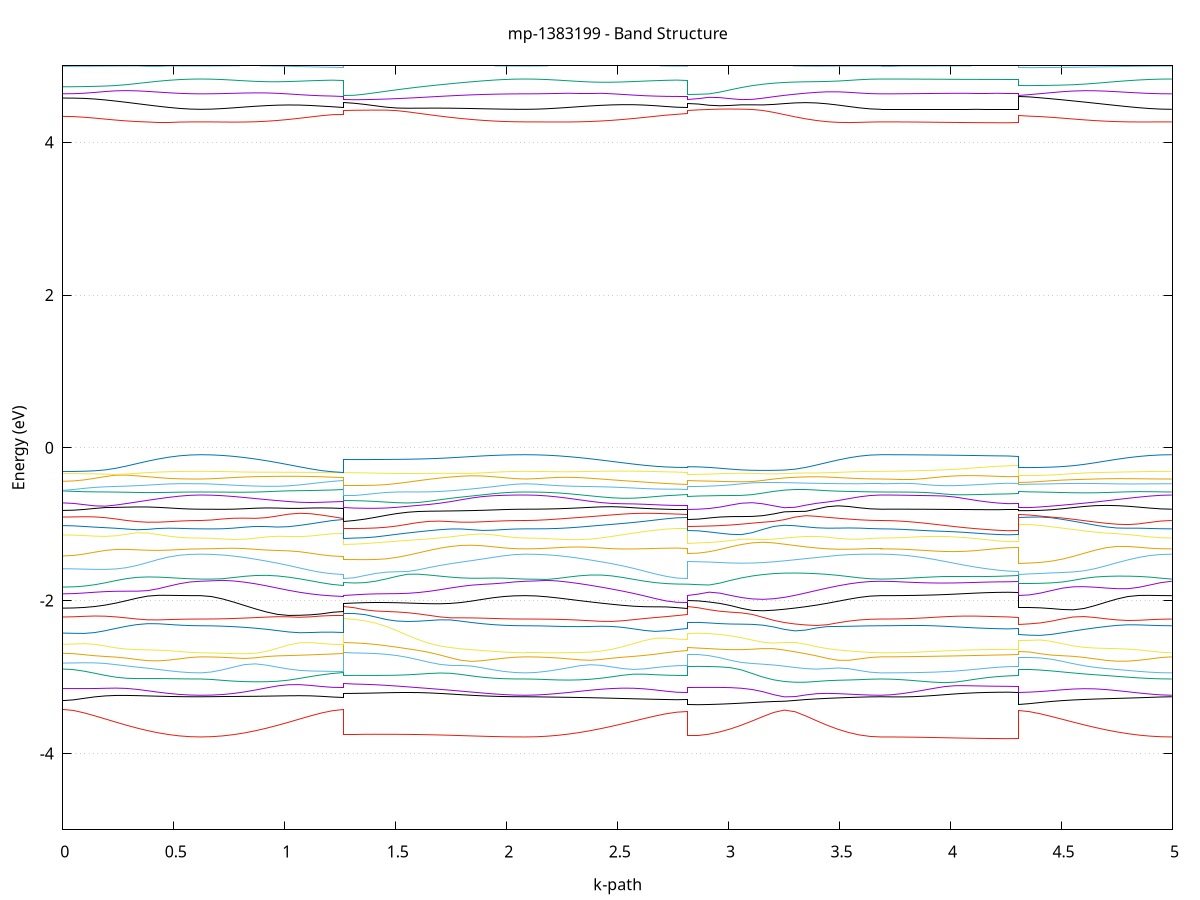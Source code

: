 set title 'mp-1383199 - Band Structure'
set xlabel 'k-path'
set ylabel 'Energy (eV)'
set grid y
set yrange [-5:5]
set terminal png size 800,600
set output 'mp-1383199_bands_gnuplot.png'
plot '-' using 1:2 with lines notitle, '-' using 1:2 with lines notitle, '-' using 1:2 with lines notitle, '-' using 1:2 with lines notitle, '-' using 1:2 with lines notitle, '-' using 1:2 with lines notitle, '-' using 1:2 with lines notitle, '-' using 1:2 with lines notitle, '-' using 1:2 with lines notitle, '-' using 1:2 with lines notitle, '-' using 1:2 with lines notitle, '-' using 1:2 with lines notitle, '-' using 1:2 with lines notitle, '-' using 1:2 with lines notitle, '-' using 1:2 with lines notitle, '-' using 1:2 with lines notitle, '-' using 1:2 with lines notitle, '-' using 1:2 with lines notitle, '-' using 1:2 with lines notitle, '-' using 1:2 with lines notitle, '-' using 1:2 with lines notitle, '-' using 1:2 with lines notitle, '-' using 1:2 with lines notitle, '-' using 1:2 with lines notitle, '-' using 1:2 with lines notitle, '-' using 1:2 with lines notitle, '-' using 1:2 with lines notitle, '-' using 1:2 with lines notitle, '-' using 1:2 with lines notitle, '-' using 1:2 with lines notitle, '-' using 1:2 with lines notitle, '-' using 1:2 with lines notitle, '-' using 1:2 with lines notitle, '-' using 1:2 with lines notitle, '-' using 1:2 with lines notitle, '-' using 1:2 with lines notitle, '-' using 1:2 with lines notitle, '-' using 1:2 with lines notitle, '-' using 1:2 with lines notitle, '-' using 1:2 with lines notitle, '-' using 1:2 with lines notitle, '-' using 1:2 with lines notitle, '-' using 1:2 with lines notitle, '-' using 1:2 with lines notitle, '-' using 1:2 with lines notitle, '-' using 1:2 with lines notitle, '-' using 1:2 with lines notitle, '-' using 1:2 with lines notitle, '-' using 1:2 with lines notitle, '-' using 1:2 with lines notitle, '-' using 1:2 with lines notitle, '-' using 1:2 with lines notitle, '-' using 1:2 with lines notitle, '-' using 1:2 with lines notitle, '-' using 1:2 with lines notitle, '-' using 1:2 with lines notitle, '-' using 1:2 with lines notitle, '-' using 1:2 with lines notitle, '-' using 1:2 with lines notitle, '-' using 1:2 with lines notitle, '-' using 1:2 with lines notitle, '-' using 1:2 with lines notitle, '-' using 1:2 with lines notitle, '-' using 1:2 with lines notitle
0.000000 -32.091110
0.047765 -32.091110
0.095530 -32.091210
0.143294 -32.091410
0.191059 -32.091610
0.238824 -32.091910
0.286589 -32.092210
0.334353 -32.092510
0.382118 -32.092810
0.429883 -32.093110
0.477648 -32.093310
0.525412 -32.093510
0.573177 -32.093610
0.620942 -32.093610
0.620942 -32.093610
0.670447 -32.093610
0.719952 -32.093510
0.769457 -32.093410
0.818962 -32.093110
0.868467 -32.092910
0.917972 -32.092610
0.967477 -32.092410
1.016982 -32.092110
1.066487 -32.091810
1.115992 -32.091610
1.165497 -32.091510
1.215002 -32.091410
1.264507 -32.091410
1.264507 -32.093110
1.312685 -32.093110
1.360862 -32.093110
1.409040 -32.093110
1.457218 -32.093110
1.505396 -32.093110
1.553574 -32.093110
1.601752 -32.093110
1.649929 -32.093210
1.698107 -32.093210
1.746285 -32.093310
1.794463 -32.093310
1.842641 -32.093410
1.890818 -32.093510
1.938996 -32.093610
1.987174 -32.093610
2.035352 -32.093610
2.083530 -32.093610
2.083530 -32.093610
2.132338 -32.093610
2.181147 -32.093610
2.229955 -32.093410
2.278763 -32.093310
2.327572 -32.093110
2.376380 -32.093010
2.425188 -32.092810
2.473997 -32.092610
2.522805 -32.092310
2.571614 -32.092210
2.620422 -32.092010
2.669230 -32.091910
2.718039 -32.091810
2.766847 -32.091710
2.815655 -32.091710
2.815655 -32.093410
2.864048 -32.093310
2.912441 -32.093110
2.960833 -32.092910
3.009226 -32.092510
3.057618 -32.092210
3.106011 -32.091910
3.154404 -32.091710
3.202796 -32.091510
3.251189 -32.091510
3.299582 -32.091610
3.347974 -32.091810
3.396367 -32.092110
3.444759 -32.092410
3.493152 -32.092810
3.541545 -32.093110
3.589937 -32.093410
3.638330 -32.093610
3.686722 -32.093610
3.686722 -32.093610
3.734360 -32.093710
3.781998 -32.093710
3.829635 -32.093710
3.877273 -32.093810
3.924911 -32.093810
3.972548 -32.093910
4.020186 -32.094010
4.067824 -32.094010
4.115461 -32.094110
4.163099 -32.094110
4.210737 -32.094210
4.258374 -32.094210
4.306012 -32.094210
4.306012 -32.091410
4.355361 -32.091410
4.404710 -32.091510
4.454059 -32.091710
4.503408 -32.091810
4.552757 -32.092010
4.602106 -32.092310
4.651455 -32.092510
4.700804 -32.092810
4.750153 -32.093010
4.799502 -32.093210
4.848851 -32.093410
4.898200 -32.093510
4.947549 -32.093610
4.996898 -32.093610
e
0.000000 -32.050910
0.047765 -32.050910
0.095530 -32.051010
0.143294 -32.051010
0.191059 -32.051110
0.238824 -32.051210
0.286589 -32.051310
0.334353 -32.051410
0.382118 -32.051410
0.429883 -32.051510
0.477648 -32.051610
0.525412 -32.051610
0.573177 -32.051710
0.620942 -32.051710
0.620942 -32.051710
0.670447 -32.051710
0.719952 -32.051610
0.769457 -32.051510
0.818962 -32.051310
0.868467 -32.051110
0.917972 -32.050910
0.967477 -32.050610
1.016982 -32.050410
1.066487 -32.050210
1.115992 -32.050110
1.165497 -32.050010
1.215002 -32.049910
1.264507 -32.049910
1.264507 -32.053310
1.312685 -32.053210
1.360862 -32.053010
1.409040 -32.052510
1.457218 -32.052010
1.505396 -32.051410
1.553574 -32.050910
1.601752 -32.050410
1.649929 -32.050110
1.698107 -32.050010
1.746285 -32.050010
1.794463 -32.050110
1.842641 -32.050410
1.890818 -32.050810
1.938996 -32.051110
1.987174 -32.051410
2.035352 -32.051610
2.083530 -32.051710
2.083530 -32.051710
2.132338 -32.051710
2.181147 -32.051610
2.229955 -32.051510
2.278763 -32.051410
2.327572 -32.051210
2.376380 -32.051110
2.425188 -32.050910
2.473997 -32.050710
2.522805 -32.050510
2.571614 -32.050310
2.620422 -32.050210
2.669230 -32.050110
2.718039 -32.050010
2.766847 -32.049910
2.815655 -32.049910
2.815655 -32.053210
2.864048 -32.053210
2.912441 -32.053210
2.960833 -32.053210
3.009226 -32.053210
3.057618 -32.053210
3.106011 -32.053110
3.154404 -32.053110
3.202796 -32.053010
3.251189 -32.052810
3.299582 -32.052710
3.347974 -32.052510
3.396367 -32.052310
3.444759 -32.052110
3.493152 -32.052010
3.541545 -32.051910
3.589937 -32.051810
3.638330 -32.051710
3.686722 -32.051710
3.686722 -32.051710
3.734360 -32.051710
3.781998 -32.051710
3.829635 -32.051710
3.877273 -32.051710
3.924911 -32.051710
3.972548 -32.051710
4.020186 -32.051710
4.067824 -32.051810
4.115461 -32.051810
4.163099 -32.051810
4.210737 -32.051810
4.258374 -32.051810
4.306012 -32.051810
4.306012 -32.050810
4.355361 -32.050810
4.404710 -32.050910
4.454059 -32.050910
4.503408 -32.051010
4.552757 -32.051110
4.602106 -32.051210
4.651455 -32.051310
4.700804 -32.051410
4.750153 -32.051410
4.799502 -32.051510
4.848851 -32.051610
4.898200 -32.051610
4.947549 -32.051710
4.996898 -32.051710
e
0.000000 -31.999310
0.047765 -31.999310
0.095530 -31.999210
0.143294 -31.999210
0.191059 -31.999110
0.238824 -31.999010
0.286589 -31.998910
0.334353 -31.998810
0.382118 -31.998710
0.429883 -31.998710
0.477648 -31.998710
0.525412 -31.998710
0.573177 -31.998810
0.620942 -31.998810
0.620942 -31.998810
0.670447 -31.998810
0.719952 -31.998710
0.769457 -31.998710
0.818962 -31.998710
0.868467 -31.998710
0.917972 -31.998710
0.967477 -31.998810
1.016982 -31.998810
1.066487 -31.998910
1.115992 -31.998910
1.165497 -31.999010
1.215002 -31.999010
1.264507 -31.999010
1.264507 -32.005510
1.312685 -32.005410
1.360862 -32.005210
1.409040 -32.004910
1.457218 -32.004510
1.505396 -32.004010
1.553574 -32.003510
1.601752 -32.002910
1.649929 -32.002310
1.698107 -32.001710
1.746285 -32.001110
1.794463 -32.000510
1.842641 -32.000010
1.890818 -31.999610
1.938996 -31.999310
1.987174 -31.999010
2.035352 -31.998810
2.083530 -31.998810
2.083530 -31.998810
2.132338 -31.998810
2.181147 -31.998710
2.229955 -31.998710
2.278763 -31.998710
2.327572 -31.998710
2.376380 -31.998710
2.425188 -31.998810
2.473997 -31.998810
2.522805 -31.998910
2.571614 -31.998910
2.620422 -31.999010
2.669230 -31.999010
2.718039 -31.999110
2.766847 -31.999110
2.815655 -31.999110
2.815655 -32.005010
2.864048 -32.004810
2.912441 -32.004110
2.960833 -32.003210
3.009226 -32.002210
3.057618 -32.001210
3.106011 -32.000410
3.154404 -31.999810
3.202796 -31.999310
3.251189 -31.998910
3.299582 -31.998610
3.347974 -31.998310
3.396367 -31.998210
3.444759 -31.998110
3.493152 -31.998210
3.541545 -31.998310
3.589937 -31.998510
3.638330 -31.998710
3.686722 -31.998810
3.686722 -31.998810
3.734360 -31.998810
3.781998 -31.998810
3.829635 -31.998810
3.877273 -31.998810
3.924911 -31.998810
3.972548 -31.998910
4.020186 -31.998910
4.067824 -31.998910
4.115461 -31.998910
4.163099 -31.999010
4.210737 -31.999010
4.258374 -31.999010
4.306012 -31.999010
4.306012 -31.999210
4.355361 -31.999210
4.404710 -31.999210
4.454059 -31.999110
4.503408 -31.999010
4.552757 -31.998910
4.602106 -31.998910
4.651455 -31.998810
4.700804 -31.998710
4.750153 -31.998710
4.799502 -31.998710
4.848851 -31.998710
4.898200 -31.998710
4.947549 -31.998810
4.996898 -31.998810
e
0.000000 -31.946710
0.047765 -31.948910
0.095530 -31.953010
0.143294 -31.957610
0.191059 -31.962110
0.238824 -31.966410
0.286589 -31.970310
0.334353 -31.973810
0.382118 -31.976910
0.429883 -31.979410
0.477648 -31.981310
0.525412 -31.982710
0.573177 -31.983610
0.620942 -31.983810
0.620942 -31.983810
0.670447 -31.983610
0.719952 -31.983010
0.769457 -31.982010
0.818962 -31.980510
0.868467 -31.978710
0.917972 -31.976510
0.967477 -31.974010
1.016982 -31.971310
1.066487 -31.968510
1.115992 -31.965910
1.165497 -31.963610
1.215002 -31.962010
1.264507 -31.961410
1.264507 -31.985210
1.312685 -31.985210
1.360862 -31.985210
1.409040 -31.985310
1.457218 -31.985310
1.505396 -31.985410
1.553574 -31.985410
1.601752 -31.985310
1.649929 -31.985210
1.698107 -31.985110
1.746285 -31.984910
1.794463 -31.984710
1.842641 -31.984410
1.890818 -31.984210
1.938996 -31.984110
1.987174 -31.983910
2.035352 -31.983910
2.083530 -31.983810
2.083530 -31.983810
2.132338 -31.983710
2.181147 -31.983210
2.229955 -31.982410
2.278763 -31.981310
2.327572 -31.979910
2.376380 -31.978310
2.425188 -31.976310
2.473997 -31.974110
2.522805 -31.971810
2.571614 -31.969410
2.620422 -31.967010
2.669230 -31.964810
2.718039 -31.963010
2.766847 -31.961710
2.815655 -31.961310
2.815655 -31.985610
2.864048 -31.985210
2.912441 -31.983910
2.960833 -31.981810
3.009226 -31.978710
3.057618 -31.974510
3.106011 -31.969510
3.154404 -31.964010
3.202796 -31.958710
3.251189 -31.954910
3.299582 -31.955210
3.347974 -31.959510
3.396367 -31.965110
3.444759 -31.970510
3.493152 -31.975210
3.541545 -31.979010
3.589937 -31.981710
3.638330 -31.983310
3.686722 -31.983810
3.686722 -31.983810
3.734360 -31.983810
3.781998 -31.983810
3.829635 -31.983810
3.877273 -31.983810
3.924911 -31.983810
3.972548 -31.983710
4.020186 -31.983710
4.067824 -31.983710
4.115461 -31.983610
4.163099 -31.983610
4.210737 -31.983610
4.258374 -31.983610
4.306012 -31.983610
4.306012 -31.946710
4.355361 -31.948610
4.404710 -31.952410
4.454059 -31.956610
4.503408 -31.960810
4.552757 -31.964810
4.602106 -31.968610
4.651455 -31.972110
4.700804 -31.975210
4.750153 -31.977810
4.799502 -31.980010
4.848851 -31.981710
4.898200 -31.982910
4.947549 -31.983610
4.996898 -31.983810
e
0.000000 -31.938110
0.047765 -31.936510
0.095530 -31.934110
0.143294 -31.932410
0.191059 -31.931410
0.238824 -31.930810
0.286589 -31.930410
0.334353 -31.930110
0.382118 -31.929810
0.429883 -31.929710
0.477648 -31.929510
0.525412 -31.929410
0.573177 -31.929310
0.620942 -31.929310
0.620942 -31.929310
0.670447 -31.929410
0.719952 -31.929510
0.769457 -31.929610
0.818962 -31.929910
0.868467 -31.930210
0.917972 -31.930610
0.967477 -31.931110
1.016982 -31.931710
1.066487 -31.932510
1.115992 -31.933310
1.165497 -31.934210
1.215002 -31.934810
1.264507 -31.935110
1.264507 -31.922210
1.312685 -31.922410
1.360862 -31.922710
1.409040 -31.923310
1.457218 -31.924110
1.505396 -31.924910
1.553574 -31.925810
1.601752 -31.926710
1.649929 -31.927510
1.698107 -31.928210
1.746285 -31.928710
1.794463 -31.929010
1.842641 -31.929210
1.890818 -31.929310
1.938996 -31.929410
1.987174 -31.929410
2.035352 -31.929310
2.083530 -31.929310
2.083530 -31.929310
2.132338 -31.929310
2.181147 -31.929410
2.229955 -31.929510
2.278763 -31.929710
2.327572 -31.930010
2.376380 -31.930310
2.425188 -31.930610
2.473997 -31.931110
2.522805 -31.931610
2.571614 -31.932210
2.620422 -31.932910
2.669230 -31.933710
2.718039 -31.934410
2.766847 -31.935010
2.815655 -31.935210
2.815655 -31.922210
2.864048 -31.922310
2.912441 -31.922410
2.960833 -31.922510
3.009226 -31.922810
3.057618 -31.923410
3.106011 -31.924610
3.154404 -31.927310
3.202796 -31.931710
3.251189 -31.935910
3.299582 -31.937010
3.347974 -31.935110
3.396367 -31.932910
3.444759 -31.931410
3.493152 -31.930410
3.541545 -31.929910
3.589937 -31.929510
3.638330 -31.929410
3.686722 -31.929310
3.686722 -31.929310
3.734360 -31.929310
3.781998 -31.929310
3.829635 -31.929310
3.877273 -31.929310
3.924911 -31.929310
3.972548 -31.929310
4.020186 -31.929310
4.067824 -31.929310
4.115461 -31.929310
4.163099 -31.929310
4.210737 -31.929310
4.258374 -31.929310
4.306012 -31.929310
4.306012 -31.938210
4.355361 -31.936810
4.404710 -31.934510
4.454059 -31.932810
4.503408 -31.931710
4.552757 -31.931110
4.602106 -31.930610
4.651455 -31.930310
4.700804 -31.930010
4.750153 -31.929810
4.799502 -31.929610
4.848851 -31.929510
4.898200 -31.929410
4.947549 -31.929310
4.996898 -31.929310
e
0.000000 -31.924410
0.047765 -31.923810
0.095530 -31.922010
0.143294 -31.918910
0.191059 -31.915010
0.238824 -31.910910
0.286589 -31.906910
0.334353 -31.903210
0.382118 -31.899910
0.429883 -31.897110
0.477648 -31.894810
0.525412 -31.893210
0.573177 -31.892210
0.620942 -31.891910
0.620942 -31.891910
0.670447 -31.892110
0.719952 -31.892910
0.769457 -31.894210
0.818962 -31.896010
0.868467 -31.898110
0.917972 -31.900610
0.967477 -31.903310
1.016982 -31.906010
1.066487 -31.908610
1.115992 -31.910910
1.165497 -31.912710
1.215002 -31.913810
1.264507 -31.914210
1.264507 -31.891310
1.312685 -31.891310
1.360862 -31.891310
1.409040 -31.891410
1.457218 -31.891410
1.505396 -31.891510
1.553574 -31.891610
1.601752 -31.891610
1.649929 -31.891710
1.698107 -31.891810
1.746285 -31.891810
1.794463 -31.891910
1.842641 -31.891910
1.890818 -31.891910
1.938996 -31.891910
1.987174 -31.891910
2.035352 -31.891910
2.083530 -31.891910
2.083530 -31.891910
2.132338 -31.892110
2.181147 -31.892710
2.229955 -31.893610
2.278763 -31.895010
2.327572 -31.896710
2.376380 -31.898610
2.425188 -31.900810
2.473997 -31.903110
2.522805 -31.905410
2.571614 -31.907710
2.620422 -31.909810
2.669230 -31.911610
2.718039 -31.913010
2.766847 -31.913910
2.815655 -31.914210
2.815655 -31.891310
2.864048 -31.892010
2.912441 -31.894010
2.960833 -31.897210
3.009226 -31.901410
3.057618 -31.906310
3.106011 -31.911310
3.154404 -31.915010
3.202796 -31.916710
3.251189 -31.916710
3.299582 -31.915510
3.347974 -31.913010
3.396367 -31.909510
3.444759 -31.905310
3.493152 -31.901010
3.541545 -31.897210
3.589937 -31.894310
3.638330 -31.892510
3.686722 -31.891910
3.686722 -31.891910
3.734360 -31.891910
3.781998 -31.891910
3.829635 -31.891910
3.877273 -31.891910
3.924911 -31.891910
3.972548 -31.891810
4.020186 -31.891810
4.067824 -31.891810
4.115461 -31.891810
4.163099 -31.891810
4.210737 -31.891810
4.258374 -31.891810
4.306012 -31.891810
4.306012 -31.924410
4.355361 -31.923910
4.404710 -31.922310
4.454059 -31.919610
4.503408 -31.916110
4.552757 -31.912410
4.602106 -31.908610
4.651455 -31.905010
4.700804 -31.901710
4.750153 -31.898810
4.799502 -31.896410
4.848851 -31.894410
4.898200 -31.893010
4.947549 -31.892110
4.996898 -31.891910
e
0.000000 -20.606510
0.047765 -20.610110
0.095530 -20.620110
0.143294 -20.635010
0.191059 -20.652710
0.238824 -20.671810
0.286589 -20.690810
0.334353 -20.708810
0.382118 -20.725010
0.429883 -20.739010
0.477648 -20.750310
0.525412 -20.758510
0.573177 -20.763610
0.620942 -20.765210
0.620942 -20.765210
0.670447 -20.763210
0.719952 -20.757310
0.769457 -20.747510
0.818962 -20.734010
0.868467 -20.717210
0.917972 -20.697310
0.967477 -20.674910
1.016982 -20.650610
1.066487 -20.625310
1.115992 -20.600310
1.165497 -20.577710
1.215002 -20.561010
1.264507 -20.554610
1.264507 -20.542810
1.312685 -20.546310
1.360862 -20.555710
1.409040 -20.569210
1.457218 -20.585210
1.505396 -20.602910
1.553574 -20.621610
1.601752 -20.640710
1.649929 -20.659910
1.698107 -20.678810
1.746285 -20.696710
1.794463 -20.713410
1.842641 -20.728210
1.890818 -20.741110
1.938996 -20.751510
1.987174 -20.759110
2.035352 -20.763710
2.083530 -20.765210
2.083530 -20.765210
2.132338 -20.763710
2.181147 -20.758810
2.229955 -20.750910
2.278763 -20.740010
2.327572 -20.726410
2.376380 -20.710210
2.425188 -20.691810
2.473997 -20.671410
2.522805 -20.649610
2.571614 -20.627010
2.620422 -20.604310
2.669230 -20.582810
2.718039 -20.564110
2.766847 -20.550810
2.815655 -20.545910
2.815655 -20.550510
2.864048 -20.549610
2.912441 -20.547410
2.960833 -20.545710
3.009226 -20.547210
3.057618 -20.553710
3.106011 -20.565710
3.154404 -20.582210
3.202796 -20.602110
3.251189 -20.624110
3.299582 -20.647210
3.347974 -20.670310
3.396367 -20.692510
3.444759 -20.712910
3.493152 -20.730810
3.541545 -20.745510
3.589937 -20.756310
3.638330 -20.763010
3.686722 -20.765210
3.686722 -20.765210
3.734360 -20.764610
3.781998 -20.762710
3.829635 -20.759710
3.877273 -20.755810
3.924911 -20.751110
3.972548 -20.746010
4.020186 -20.740610
4.067824 -20.735310
4.115461 -20.730410
4.163099 -20.726310
4.210737 -20.723210
4.258374 -20.721310
4.306012 -20.720610
4.306012 -20.598910
4.355361 -20.602010
4.404710 -20.611010
4.454059 -20.624610
4.503408 -20.641110
4.552757 -20.659310
4.602106 -20.678010
4.651455 -20.696110
4.700804 -20.712910
4.750153 -20.728110
4.799502 -20.741110
4.848851 -20.751510
4.898200 -20.759110
4.947549 -20.763710
4.996898 -20.765210
e
0.000000 -20.335510
0.047765 -20.332710
0.095530 -20.325210
0.143294 -20.314710
0.191059 -20.303510
0.238824 -20.293110
0.286589 -20.284810
0.334353 -20.278610
0.382118 -20.274510
0.429883 -20.271810
0.477648 -20.270310
0.525412 -20.269410
0.573177 -20.269010
0.620942 -20.268910
0.620942 -20.268910
0.670447 -20.269510
0.719952 -20.271310
0.769457 -20.274410
0.818962 -20.279110
0.868467 -20.285610
0.917972 -20.294410
0.967477 -20.305610
1.016982 -20.319610
1.066487 -20.335910
1.115992 -20.353810
1.165497 -20.371410
1.215002 -20.385110
1.264507 -20.390610
1.264507 -20.436010
1.312685 -20.432710
1.360862 -20.423810
1.409040 -20.411110
1.457218 -20.396410
1.505396 -20.380710
1.553574 -20.364610
1.601752 -20.348710
1.649929 -20.333710
1.698107 -20.319710
1.746285 -20.307310
1.794463 -20.296610
1.842641 -20.287710
1.890818 -20.280710
1.938996 -20.275510
1.987174 -20.271810
2.035352 -20.269610
2.083530 -20.268910
2.083530 -20.268910
2.132338 -20.269310
2.181147 -20.270610
2.229955 -20.272710
2.278763 -20.275910
2.327572 -20.280310
2.376380 -20.286010
2.425188 -20.293310
2.473997 -20.302410
2.522805 -20.313410
2.571614 -20.326210
2.620422 -20.340510
2.669230 -20.355410
2.718039 -20.369310
2.766847 -20.379610
2.815655 -20.383610
2.815655 -20.451010
2.864048 -20.451110
2.912441 -20.450910
2.960833 -20.448910
3.009226 -20.442910
3.057618 -20.431310
3.106011 -20.414210
3.154404 -20.393010
3.202796 -20.369610
3.251189 -20.345810
3.299582 -20.323510
3.347974 -20.304510
3.396367 -20.290010
3.444759 -20.280310
3.493152 -20.274510
3.541545 -20.271310
3.589937 -20.269710
3.638330 -20.269110
3.686722 -20.268910
3.686722 -20.268910
3.734360 -20.268710
3.781998 -20.268310
3.829635 -20.267610
3.877273 -20.266710
3.924911 -20.265510
3.972548 -20.264210
4.020186 -20.262810
4.067824 -20.261410
4.115461 -20.260110
4.163099 -20.259010
4.210737 -20.258110
4.258374 -20.257510
4.306012 -20.257310
4.306012 -20.327410
4.355361 -20.325210
4.404710 -20.319410
4.454059 -20.311210
4.503408 -20.302310
4.552757 -20.293810
4.602106 -20.286610
4.651455 -20.280910
4.700804 -20.276710
4.750153 -20.273710
4.799502 -20.271610
4.848851 -20.270310
4.898200 -20.269510
4.947549 -20.269010
4.996898 -20.268910
e
0.000000 -20.171210
0.047765 -20.170610
0.095530 -20.168610
0.143294 -20.165010
0.191059 -20.159610
0.238824 -20.152410
0.286589 -20.143510
0.334353 -20.133810
0.382118 -20.124110
0.429883 -20.115410
0.477648 -20.108410
0.525412 -20.103310
0.573177 -20.100210
0.620942 -20.099210
0.620942 -20.099210
0.670447 -20.099810
0.719952 -20.101510
0.769457 -20.104610
0.818962 -20.109110
0.868467 -20.114910
0.917972 -20.122010
0.967477 -20.129710
1.016982 -20.137410
1.066487 -20.144510
1.115992 -20.150310
1.165497 -20.154610
1.215002 -20.157310
1.264507 -20.158110
1.264507 -20.096810
1.312685 -20.097010
1.360862 -20.097510
1.409040 -20.098210
1.457218 -20.099110
1.505396 -20.099810
1.553574 -20.100610
1.601752 -20.101110
1.649929 -20.101410
1.698107 -20.101610
1.746285 -20.101510
1.794463 -20.101210
1.842641 -20.100810
1.890818 -20.100410
1.938996 -20.100010
1.987174 -20.099610
2.035352 -20.099310
2.083530 -20.099210
2.083530 -20.099210
2.132338 -20.099710
2.181147 -20.101010
2.229955 -20.103210
2.278763 -20.106610
2.327572 -20.111110
2.376380 -20.116610
2.425188 -20.123010
2.473997 -20.129810
2.522805 -20.136710
2.571614 -20.143310
2.620422 -20.149110
2.669230 -20.153810
2.718039 -20.157310
2.766847 -20.159410
2.815655 -20.160110
2.815655 -20.100910
2.864048 -20.101810
2.912441 -20.104610
2.960833 -20.109110
3.009226 -20.115410
3.057618 -20.122910
3.106011 -20.130910
3.154404 -20.138610
3.202796 -20.145010
3.251189 -20.149410
3.299582 -20.150810
3.347974 -20.148510
3.396367 -20.142210
3.444759 -20.133010
3.493152 -20.122510
3.541545 -20.112810
3.589937 -20.105410
3.638330 -20.100810
3.686722 -20.099210
3.686722 -20.099210
3.734360 -20.099310
3.781998 -20.099310
3.829635 -20.099410
3.877273 -20.099610
3.924911 -20.099810
3.972548 -20.100110
4.020186 -20.100310
4.067824 -20.100610
4.115461 -20.100910
4.163099 -20.101310
4.210737 -20.101510
4.258374 -20.101710
4.306012 -20.101710
4.306012 -20.179910
4.355361 -20.179010
4.404710 -20.176410
4.454059 -20.172010
4.503408 -20.165710
4.552757 -20.157710
4.602106 -20.148610
4.651455 -20.138810
4.700804 -20.129110
4.750153 -20.120310
4.799502 -20.112710
4.848851 -20.106810
4.898200 -20.102610
4.947549 -20.100110
4.996898 -20.099210
e
0.000000 -20.028210
0.047765 -20.028510
0.095530 -20.029310
0.143294 -20.030510
0.191059 -20.032110
0.238824 -20.034010
0.286589 -20.035910
0.334353 -20.037710
0.382118 -20.039310
0.429883 -20.040310
0.477648 -20.040910
0.525412 -20.041110
0.573177 -20.041110
0.620942 -20.041110
0.620942 -20.041110
0.670447 -20.041210
0.719952 -20.041910
0.769457 -20.042910
0.818962 -20.043910
0.868467 -20.044810
0.917972 -20.045610
0.967477 -20.046110
1.016982 -20.046410
1.066487 -20.046410
1.115992 -20.046310
1.165497 -20.046210
1.215002 -20.046110
1.264507 -20.046010
1.264507 -20.035810
1.312685 -20.035410
1.360862 -20.034110
1.409040 -20.032110
1.457218 -20.029810
1.505396 -20.027510
1.553574 -20.025710
1.601752 -20.024510
1.649929 -20.024310
1.698107 -20.025010
1.746285 -20.026610
1.794463 -20.028910
1.842641 -20.031610
1.890818 -20.034510
1.938996 -20.037110
1.987174 -20.039210
2.035352 -20.040610
2.083530 -20.041110
2.083530 -20.041110
2.132338 -20.041110
2.181147 -20.041410
2.229955 -20.041710
2.278763 -20.042010
2.327572 -20.042110
2.376380 -20.041810
2.425188 -20.041210
2.473997 -20.040010
2.522805 -20.038610
2.571614 -20.037110
2.620422 -20.035610
2.669230 -20.034310
2.718039 -20.033210
2.766847 -20.032510
2.815655 -20.032210
2.815655 -20.064710
2.864048 -20.065010
2.912441 -20.065810
2.960833 -20.066710
3.009226 -20.067310
3.057618 -20.067410
3.106011 -20.067010
3.154404 -20.066010
3.202796 -20.064710
3.251189 -20.063110
3.299582 -20.061310
3.347974 -20.059110
3.396367 -20.056610
3.444759 -20.053810
3.493152 -20.050810
3.541545 -20.047410
3.589937 -20.044310
3.638330 -20.041910
3.686722 -20.041110
3.686722 -20.041110
3.734360 -20.040710
3.781998 -20.040010
3.829635 -20.038610
3.877273 -20.036810
3.924911 -20.034610
3.972548 -20.032110
4.020186 -20.029510
4.067824 -20.026910
4.115461 -20.024410
4.163099 -20.022510
4.210737 -20.020910
4.258374 -20.020010
4.306012 -20.019610
4.306012 -20.040010
4.355361 -20.040110
4.404710 -20.040510
4.454059 -20.041110
4.503408 -20.041810
4.552757 -20.042510
4.602106 -20.043110
4.651455 -20.043510
4.700804 -20.043610
4.750153 -20.043510
4.799502 -20.043010
4.848851 -20.042410
4.898200 -20.041710
4.947549 -20.041210
4.996898 -20.041110
e
0.000000 -19.852510
0.047765 -19.851710
0.095530 -19.849610
0.143294 -19.846110
0.191059 -19.841210
0.238824 -19.835010
0.286589 -19.827710
0.334353 -19.819410
0.382118 -19.810310
0.429883 -19.801010
0.477648 -19.791910
0.525412 -19.784010
0.573177 -19.778310
0.620942 -19.776210
0.620942 -19.776210
0.670447 -19.778410
0.719952 -19.784510
0.769457 -19.793210
0.818962 -19.803010
0.868467 -19.813110
0.917972 -19.822710
0.967477 -19.831210
1.016982 -19.838410
1.066487 -19.844210
1.115992 -19.848710
1.165497 -19.851710
1.215002 -19.853510
1.264507 -19.854110
1.264507 -19.798210
1.312685 -19.805010
1.360862 -19.818210
1.409040 -19.832110
1.457218 -19.844710
1.505396 -19.855010
1.553574 -19.862610
1.601752 -19.866910
1.649929 -19.867710
1.698107 -19.864810
1.746285 -19.858410
1.794463 -19.848810
1.842641 -19.836510
1.890818 -19.822310
1.938996 -19.807210
1.987174 -19.792610
2.035352 -19.781010
2.083530 -19.776210
2.083530 -19.776210
2.132338 -19.776910
2.181147 -19.778810
2.229955 -19.781710
2.278763 -19.785010
2.327572 -19.788410
2.376380 -19.791510
2.425188 -19.794110
2.473997 -19.796110
2.522805 -19.797410
2.571614 -19.798210
2.620422 -19.798510
2.669230 -19.798510
2.718039 -19.798410
2.766847 -19.798310
2.815655 -19.798210
2.815655 -19.735510
2.864048 -19.736510
2.912441 -19.738810
2.960833 -19.741610
3.009226 -19.744810
3.057618 -19.748110
3.106011 -19.751310
3.154404 -19.754610
3.202796 -19.757910
3.251189 -19.760910
3.299582 -19.763810
3.347974 -19.766510
3.396367 -19.768910
3.444759 -19.771010
3.493152 -19.772810
3.541545 -19.774310
3.589937 -19.775310
3.638330 -19.776010
3.686722 -19.776210
3.686722 -19.776210
3.734360 -19.776310
3.781998 -19.776510
3.829635 -19.776810
3.877273 -19.777010
3.924911 -19.777310
3.972548 -19.777410
4.020186 -19.777310
4.067824 -19.777210
4.115461 -19.776810
4.163099 -19.776610
4.210737 -19.776310
4.258374 -19.776110
4.306012 -19.776010
4.306012 -19.849210
4.355361 -19.848710
4.404710 -19.847410
4.454059 -19.845110
4.503408 -19.841810
4.552757 -19.837410
4.602106 -19.832210
4.651455 -19.825810
4.700804 -19.818510
4.750153 -19.810510
4.799502 -19.801810
4.848851 -19.793010
4.898200 -19.784810
4.947549 -19.778610
4.996898 -19.776210
e
0.000000 -19.667510
0.047765 -19.667810
0.095530 -19.668710
0.143294 -19.670310
0.191059 -19.672510
0.238824 -19.675410
0.286589 -19.678910
0.334353 -19.683210
0.382118 -19.688010
0.429883 -19.693310
0.477648 -19.698910
0.525412 -19.704110
0.573177 -19.708010
0.620942 -19.709610
0.620942 -19.709610
0.670447 -19.708510
0.719952 -19.705810
0.769457 -19.702410
0.818962 -19.699210
0.868467 -19.696410
0.917972 -19.694410
0.967477 -19.693010
1.016982 -19.692210
1.066487 -19.691810
1.115992 -19.691710
1.165497 -19.691710
1.215002 -19.691710
1.264507 -19.691710
1.264507 -19.760510
1.312685 -19.753710
1.360862 -19.740310
1.409040 -19.726110
1.457218 -19.712910
1.505396 -19.701510
1.553574 -19.692310
1.601752 -19.685110
1.649929 -19.679810
1.698107 -19.676110
1.746285 -19.674110
1.794463 -19.674110
1.842641 -19.676510
1.890818 -19.681710
1.938996 -19.689210
1.987174 -19.698010
2.035352 -19.706010
2.083530 -19.709610
2.083530 -19.709610
2.132338 -19.709010
2.181147 -19.707510
2.229955 -19.705210
2.278763 -19.702510
2.327572 -19.699710
2.376380 -19.697010
2.425188 -19.694510
2.473997 -19.692110
2.522805 -19.690010
2.571614 -19.688110
2.620422 -19.686310
2.669230 -19.684610
2.718039 -19.683010
2.766847 -19.681710
2.815655 -19.681210
2.815655 -19.724310
2.864048 -19.723410
2.912441 -19.721410
2.960833 -19.719010
3.009226 -19.716810
3.057618 -19.714710
3.106011 -19.713010
3.154404 -19.711510
3.202796 -19.710210
3.251189 -19.709310
3.299582 -19.708610
3.347974 -19.708310
3.396367 -19.708110
3.444759 -19.708210
3.493152 -19.708510
3.541545 -19.708810
3.589937 -19.709210
3.638330 -19.709510
3.686722 -19.709610
3.686722 -19.709610
3.734360 -19.709810
3.781998 -19.710610
3.829635 -19.711810
3.877273 -19.713310
3.924911 -19.715010
3.972548 -19.716710
4.020186 -19.718210
4.067824 -19.719310
4.115461 -19.720010
4.163099 -19.720210
4.210737 -19.720110
4.258374 -19.719810
4.306012 -19.719710
4.306012 -19.631110
4.355361 -19.631310
4.404710 -19.632110
4.454059 -19.633710
4.503408 -19.636410
4.552757 -19.640610
4.602106 -19.646610
4.651455 -19.653810
4.700804 -19.662410
4.750153 -19.671810
4.799502 -19.681810
4.848851 -19.691610
4.898200 -19.700410
4.947549 -19.707010
4.996898 -19.709610
e
0.000000 -19.600610
0.047765 -19.599910
0.095530 -19.597710
0.143294 -19.594110
0.191059 -19.589410
0.238824 -19.583610
0.286589 -19.577110
0.334353 -19.569910
0.382118 -19.562410
0.429883 -19.554910
0.477648 -19.547910
0.525412 -19.541910
0.573177 -19.537710
0.620942 -19.536210
0.620942 -19.536210
0.670447 -19.536510
0.719952 -19.537610
0.769457 -19.539110
0.818962 -19.540810
0.868467 -19.542510
0.917972 -19.544210
0.967477 -19.545710
1.016982 -19.546910
1.066487 -19.548010
1.115992 -19.548810
1.165497 -19.549310
1.215002 -19.549710
1.264507 -19.549810
1.264507 -19.557310
1.312685 -19.558810
1.360862 -19.562710
1.409040 -19.567910
1.457218 -19.573410
1.505396 -19.578010
1.553574 -19.581410
1.601752 -19.583010
1.649929 -19.583110
1.698107 -19.581810
1.746285 -19.579210
1.794463 -19.575010
1.842641 -19.569210
1.890818 -19.561810
1.938996 -19.553510
1.987174 -19.545210
2.035352 -19.538710
2.083530 -19.536210
2.083530 -19.536210
2.132338 -19.537910
2.181147 -19.542810
2.229955 -19.550110
2.278763 -19.559110
2.327572 -19.569210
2.376380 -19.580010
2.425188 -19.591010
2.473997 -19.602010
2.522805 -19.612710
2.571614 -19.622810
2.620422 -19.632010
2.669230 -19.639910
2.718039 -19.646210
2.766847 -19.650410
2.815655 -19.651910
2.815655 -19.577310
2.864048 -19.576710
2.912441 -19.574610
2.960833 -19.571210
3.009226 -19.566910
3.057618 -19.561910
3.106011 -19.556510
3.154404 -19.551010
3.202796 -19.546010
3.251189 -19.541610
3.299582 -19.538210
3.347974 -19.535910
3.396367 -19.534710
3.444759 -19.534310
3.493152 -19.534510
3.541545 -19.535010
3.589937 -19.535610
3.638330 -19.536010
3.686722 -19.536210
3.686722 -19.536210
3.734360 -19.536810
3.781998 -19.538810
3.829635 -19.542310
3.877273 -19.547510
3.924911 -19.554210
3.972548 -19.562410
4.020186 -19.571610
4.067824 -19.581410
4.115461 -19.591010
4.163099 -19.599810
4.210737 -19.607010
4.258374 -19.611710
4.306012 -19.613310
4.306012 -19.557910
4.355361 -19.558110
4.404710 -19.558710
4.454059 -19.559410
4.503408 -19.559510
4.552757 -19.558710
4.602106 -19.556910
4.651455 -19.554110
4.700804 -19.550710
4.750153 -19.547110
4.799502 -19.543610
4.848851 -19.540610
4.898200 -19.538210
4.947549 -19.536710
4.996898 -19.536210
e
0.000000 -19.413010
0.047765 -19.413510
0.095530 -19.415010
0.143294 -19.417610
0.191059 -19.421110
0.238824 -19.425410
0.286589 -19.430610
0.334353 -19.436410
0.382118 -19.442610
0.429883 -19.448910
0.477648 -19.455110
0.525412 -19.460510
0.573177 -19.464210
0.620942 -19.465610
0.620942 -19.465610
0.670447 -19.464910
0.719952 -19.462710
0.769457 -19.459410
0.818962 -19.455310
0.868467 -19.450810
0.917972 -19.446310
0.967477 -19.441910
1.016982 -19.438010
1.066487 -19.434610
1.115992 -19.431910
1.165497 -19.429810
1.215002 -19.428610
1.264507 -19.428210
1.264507 -19.452910
1.312685 -19.451510
1.360862 -19.447610
1.409040 -19.442210
1.457218 -19.436410
1.505396 -19.430910
1.553574 -19.426510
1.601752 -19.423410
1.649929 -19.422010
1.698107 -19.422510
1.746285 -19.424810
1.794463 -19.428910
1.842641 -19.434610
1.890818 -19.441810
1.938996 -19.449710
1.987174 -19.457410
2.035352 -19.463310
2.083530 -19.465610
2.083530 -19.465610
2.132338 -19.464610
2.181147 -19.461710
2.229955 -19.457610
2.278763 -19.452910
2.327572 -19.448210
2.376380 -19.443710
2.425188 -19.439510
2.473997 -19.435610
2.522805 -19.432210
2.571614 -19.429410
2.620422 -19.427210
2.669230 -19.425410
2.718039 -19.424210
2.766847 -19.423410
2.815655 -19.423210
2.815655 -19.469810
2.864048 -19.469910
2.912441 -19.470410
2.960833 -19.471110
3.009226 -19.472110
3.057618 -19.473210
3.106011 -19.474310
3.154404 -19.475310
3.202796 -19.476010
3.251189 -19.476310
3.299582 -19.476010
3.347974 -19.475010
3.396367 -19.473510
3.444759 -19.471710
3.493152 -19.469910
3.541545 -19.468210
3.589937 -19.466810
3.638330 -19.466010
3.686722 -19.465610
3.686722 -19.465610
3.734360 -19.465910
3.781998 -19.466510
3.829635 -19.467210
3.877273 -19.467910
3.924911 -19.468310
3.972548 -19.468210
4.020186 -19.467810
4.067824 -19.467110
4.115461 -19.466310
4.163099 -19.465610
4.210737 -19.465110
4.258374 -19.464710
4.306012 -19.464510
4.306012 -19.491310
4.355361 -19.490710
4.404710 -19.489210
4.454059 -19.487010
4.503408 -19.484210
4.552757 -19.481310
4.602106 -19.478410
4.651455 -19.475610
4.700804 -19.473110
4.750153 -19.470910
4.799502 -19.469110
4.848851 -19.467610
4.898200 -19.466510
4.947549 -19.465910
4.996898 -19.465610
e
0.000000 -3.424810
0.047765 -3.438110
0.095530 -3.469110
0.143294 -3.507710
0.191059 -3.549010
0.238824 -3.590610
0.286589 -3.630810
0.334353 -3.668310
0.382118 -3.701910
0.429883 -3.730710
0.477648 -3.753910
0.525412 -3.770910
0.573177 -3.781310
0.620942 -3.784810
0.620942 -3.784810
0.670447 -3.781410
0.719952 -3.771210
0.769457 -3.754510
0.818962 -3.731710
0.868467 -3.703410
0.917972 -3.670110
0.967477 -3.632910
1.016982 -3.592610
1.066487 -3.550810
1.115992 -3.509210
1.165497 -3.471010
1.215002 -3.441510
1.264507 -3.429810
1.264507 -3.749910
1.312685 -3.749910
1.360862 -3.749810
1.409040 -3.749710
1.457218 -3.749910
1.505396 -3.750510
1.553574 -3.751610
1.601752 -3.753310
1.649929 -3.755810
1.698107 -3.759010
1.746285 -3.762810
1.794463 -3.767110
1.842641 -3.771410
1.890818 -3.775610
1.938996 -3.779310
1.987174 -3.782310
2.035352 -3.784110
2.083530 -3.784810
2.083530 -3.784810
2.132338 -3.782410
2.181147 -3.775310
2.229955 -3.763510
2.278763 -3.747410
2.327572 -3.727010
2.376380 -3.702810
2.425188 -3.675210
2.473997 -3.644710
2.522805 -3.612010
2.571614 -3.577910
2.620422 -3.543510
2.669230 -3.510510
2.718039 -3.481510
2.766847 -3.460510
2.815655 -3.452610
2.815655 -3.771610
2.864048 -3.765510
2.912441 -3.747610
2.960833 -3.718410
3.009226 -3.678910
3.057618 -3.630710
3.106011 -3.575910
3.154404 -3.518110
3.202796 -3.464210
3.251189 -3.433210
3.299582 -3.454810
3.347974 -3.510410
3.396367 -3.572910
3.444759 -3.632410
3.493152 -3.684710
3.541545 -3.727410
3.589937 -3.758910
3.638330 -3.778310
3.686722 -3.784810
3.686722 -3.784810
3.734360 -3.785110
3.781998 -3.786210
3.829635 -3.787810
3.877273 -3.790010
3.924911 -3.792510
3.972548 -3.795210
4.020186 -3.797910
4.067824 -3.800410
4.115461 -3.802810
4.163099 -3.804710
4.210737 -3.806110
4.258374 -3.807010
4.306012 -3.807310
4.306012 -3.441310
4.355361 -3.453610
4.404710 -3.481810
4.454059 -3.516510
4.503408 -3.553410
4.552757 -3.590710
4.602106 -3.626810
4.651455 -3.660810
4.700804 -3.691810
4.750153 -3.719110
4.799502 -3.742210
4.848851 -3.760610
4.898200 -3.773910
4.947549 -3.782010
4.996898 -3.784810
e
0.000000 -3.308910
0.047765 -3.299310
0.095530 -3.279510
0.143294 -3.260510
0.191059 -3.247610
0.238824 -3.241810
0.286589 -3.241510
0.334353 -3.244010
0.382118 -3.247710
0.429883 -3.251510
0.477648 -3.254710
0.525412 -3.257110
0.573177 -3.258410
0.620942 -3.258710
0.620942 -3.258710
0.670447 -3.257710
0.719952 -3.255810
0.769457 -3.254510
0.818962 -3.253710
0.868467 -3.252510
0.917972 -3.250610
0.967477 -3.248310
1.016982 -3.246010
1.066487 -3.244910
1.115992 -3.246810
1.165497 -3.253010
1.215002 -3.262010
1.264507 -3.266910
1.264507 -3.215110
1.312685 -3.214410
1.360862 -3.212510
1.409040 -3.209610
1.457218 -3.206410
1.505396 -3.203710
1.553574 -3.202710
1.601752 -3.204010
1.649929 -3.208310
1.698107 -3.215010
1.746285 -3.223110
1.794463 -3.231610
1.842641 -3.239610
1.890818 -3.246610
1.938996 -3.252110
1.987174 -3.256010
2.035352 -3.258110
2.083530 -3.258710
2.083530 -3.258710
2.132338 -3.259910
2.181147 -3.262010
2.229955 -3.264110
2.278763 -3.266110
2.327572 -3.268410
2.376380 -3.271010
2.425188 -3.274210
2.473997 -3.277810
2.522805 -3.281510
2.571614 -3.285210
2.620422 -3.288710
2.669230 -3.292010
2.718039 -3.294910
2.766847 -3.297410
2.815655 -3.298410
2.815655 -3.363710
2.864048 -3.362810
2.912441 -3.359910
2.960833 -3.355510
3.009226 -3.349510
3.057618 -3.342510
3.106011 -3.334910
3.154404 -3.327310
3.202796 -3.321110
3.251189 -3.317310
3.299582 -3.306910
3.347974 -3.295110
3.396367 -3.286610
3.444759 -3.279710
3.493152 -3.273710
3.541545 -3.268410
3.589937 -3.263810
3.638330 -3.260210
3.686722 -3.258710
3.686722 -3.258710
3.734360 -3.260310
3.781998 -3.260810
3.829635 -3.257910
3.877273 -3.251410
3.924911 -3.242310
3.972548 -3.231910
4.020186 -3.221710
4.067824 -3.213010
4.115461 -3.206510
4.163099 -3.202210
4.210737 -3.199810
4.258374 -3.198510
4.306012 -3.198210
4.306012 -3.356510
4.355361 -3.348810
4.404710 -3.334010
4.454059 -3.320210
4.503408 -3.309210
4.552757 -3.300710
4.602106 -3.294110
4.651455 -3.288810
4.700804 -3.284310
4.750153 -3.280210
4.799502 -3.276110
4.848851 -3.271710
4.898200 -3.266810
4.947549 -3.261610
4.996898 -3.258710
e
0.000000 -3.151210
0.047765 -3.151510
0.095530 -3.151810
0.143294 -3.150810
0.191059 -3.147810
0.238824 -3.145410
0.286589 -3.149310
0.334353 -3.162010
0.382118 -3.180010
0.429883 -3.198710
0.477648 -3.215210
0.525412 -3.228010
0.573177 -3.236110
0.620942 -3.238910
0.620942 -3.238910
0.670447 -3.236910
0.719952 -3.229510
0.769457 -3.215410
0.818962 -3.195110
0.868467 -3.170110
0.917972 -3.142610
0.967477 -3.117010
1.016982 -3.101010
1.066487 -3.100010
1.115992 -3.110110
1.165497 -3.124310
1.215002 -3.135310
1.264507 -3.139310
1.264507 -3.091110
1.312685 -3.092210
1.360862 -3.095810
1.409040 -3.101510
1.457218 -3.109210
1.505396 -3.118510
1.553574 -3.128810
1.601752 -3.139610
1.649929 -3.150510
1.698107 -3.161510
1.746285 -3.172910
1.794463 -3.184910
1.842641 -3.197310
1.890818 -3.209610
1.938996 -3.220910
1.987174 -3.230310
2.035352 -3.236710
2.083530 -3.238910
2.083530 -3.238910
2.132338 -3.235710
2.181147 -3.227610
2.229955 -3.216110
2.278763 -3.202510
2.327572 -3.187710
2.376380 -3.173110
2.425188 -3.160310
2.473997 -3.150710
2.522805 -3.145910
2.571614 -3.147210
2.620422 -3.155310
2.669230 -3.169410
2.718039 -3.185910
2.766847 -3.199510
2.815655 -3.204910
2.815655 -3.137010
2.864048 -3.136710
2.912441 -3.136210
2.960833 -3.136510
3.009226 -3.139310
3.057618 -3.147310
3.106011 -3.163710
3.154404 -3.192510
3.202796 -3.231310
3.251189 -3.260210
3.299582 -3.256510
3.347974 -3.234810
3.396367 -3.218710
3.444759 -3.214510
3.493152 -3.217910
3.541545 -3.224410
3.589937 -3.231310
3.638330 -3.236710
3.686722 -3.238910
3.686722 -3.238910
3.734360 -3.232410
3.781998 -3.217210
3.829635 -3.196910
3.877273 -3.173210
3.924911 -3.148310
3.972548 -3.125810
4.020186 -3.114210
4.067824 -3.114010
4.115461 -3.116710
4.163099 -3.119210
4.210737 -3.121010
4.258374 -3.122110
4.306012 -3.122410
4.306012 -3.200810
4.355361 -3.198010
4.404710 -3.190210
4.454059 -3.179110
4.503408 -3.167210
4.552757 -3.157710
4.602106 -3.153210
4.651455 -3.155610
4.700804 -3.164610
4.750153 -3.178110
4.799502 -3.193610
4.848851 -3.209210
4.898200 -3.223110
4.947549 -3.234010
4.996898 -3.238910
e
0.000000 -2.895510
0.047765 -2.903110
0.095530 -2.923310
0.143294 -2.950510
0.191059 -2.978810
0.238824 -3.002410
0.286589 -3.016410
0.334353 -3.020610
0.382118 -3.020410
0.429883 -3.020510
0.477648 -3.022010
0.525412 -3.023910
0.573177 -3.025410
0.620942 -3.026010
0.620942 -3.026010
0.670447 -3.032210
0.719952 -3.043810
0.769457 -3.054010
0.818962 -3.060410
0.868467 -3.063010
0.917972 -3.061810
0.967477 -3.055610
1.016982 -3.041210
1.066487 -3.018510
1.115992 -2.994110
1.165497 -2.972110
1.215002 -2.953910
1.264507 -2.944310
1.264507 -2.978710
1.312685 -2.978910
1.360862 -2.979310
1.409040 -2.979510
1.457218 -2.978810
1.505396 -2.976410
1.553574 -2.971410
1.601752 -2.963610
1.649929 -2.954410
1.698107 -2.947810
1.746285 -2.951310
1.794463 -2.966710
1.842641 -2.986110
1.890818 -3.003210
1.938996 -3.015310
1.987174 -3.022410
2.035352 -3.025310
2.083530 -3.026010
2.083530 -3.026010
2.132338 -3.028510
2.181147 -3.033810
2.229955 -3.038610
2.278763 -3.040410
2.327572 -3.037710
2.376380 -3.029710
2.425188 -3.016010
2.473997 -2.997510
2.522805 -2.977310
2.571614 -2.962910
2.620422 -2.963010
2.669230 -2.970110
2.718039 -2.975910
2.766847 -2.979210
2.815655 -2.980310
2.815655 -2.860310
2.864048 -2.860910
2.912441 -2.862810
2.960833 -2.867110
3.009226 -2.878410
3.057618 -2.907210
3.106011 -2.953810
3.154404 -3.001310
3.202796 -3.037010
3.251189 -3.058910
3.299582 -3.069010
3.347974 -3.068110
3.396367 -3.058410
3.444759 -3.048310
3.493152 -3.042810
3.541545 -3.039310
3.589937 -3.034710
3.638330 -3.029010
3.686722 -3.026010
3.686722 -3.026010
3.734360 -3.028510
3.781998 -3.035710
3.829635 -3.045910
3.877273 -3.057410
3.924911 -3.067910
3.972548 -3.073710
4.020186 -3.067210
4.067824 -3.048510
4.115461 -3.027410
4.163099 -3.008810
4.210737 -2.994610
4.258374 -2.985810
4.306012 -2.982810
4.306012 -2.898810
4.355361 -2.901510
4.404710 -2.909010
4.454059 -2.920310
4.503408 -2.933610
4.552757 -2.947310
4.602106 -2.959810
4.651455 -2.970710
4.700804 -2.981010
4.750153 -2.991710
4.799502 -3.002410
4.848851 -3.011910
4.898200 -3.019510
4.947549 -3.024310
4.996898 -3.026010
e
0.000000 -2.817610
0.047765 -2.816310
0.095530 -2.813910
0.143294 -2.814710
0.191059 -2.823010
0.238824 -2.838010
0.286589 -2.854910
0.334353 -2.870510
0.382118 -2.885010
0.429883 -2.901010
0.477648 -2.917910
0.525412 -2.932710
0.573177 -2.942710
0.620942 -2.946110
0.620942 -2.946110
0.670447 -2.934210
0.719952 -2.905810
0.769457 -2.870510
0.818962 -2.837610
0.868467 -2.828010
0.917972 -2.845210
0.967477 -2.870910
1.016982 -2.895610
1.066487 -2.913210
1.115992 -2.921410
1.165497 -2.923710
1.215002 -2.926510
1.264507 -2.930410
1.264507 -2.684410
1.312685 -2.685210
1.360862 -2.687810
1.409040 -2.693210
1.457218 -2.703010
1.505396 -2.719210
1.553574 -2.743310
1.601752 -2.773910
1.649929 -2.806510
1.698107 -2.834110
1.746285 -2.848210
1.794463 -2.849310
1.842641 -2.857110
1.890818 -2.880610
1.938996 -2.905910
1.987174 -2.927010
2.035352 -2.941110
2.083530 -2.946110
2.083530 -2.946110
2.132338 -2.940310
2.181147 -2.924910
2.229955 -2.903310
2.278763 -2.878410
2.327572 -2.853610
2.376380 -2.839010
2.425188 -2.847510
2.473997 -2.868310
2.522805 -2.889410
2.571614 -2.900910
2.620422 -2.893710
2.669230 -2.877110
2.718039 -2.861910
2.766847 -2.852110
2.815655 -2.848810
2.815655 -2.701810
2.864048 -2.706410
2.912441 -2.721310
2.960833 -2.747810
3.009226 -2.782010
3.057618 -2.809510
3.106011 -2.823210
3.154404 -2.832210
3.202796 -2.843210
3.251189 -2.858210
3.299582 -2.875510
3.347974 -2.890410
3.396367 -2.896610
3.444759 -2.890610
3.493152 -2.881910
3.541545 -2.891410
3.589937 -2.915510
3.638330 -2.937210
3.686722 -2.946110
3.686722 -2.946110
3.734360 -2.945710
3.781998 -2.944510
3.829635 -2.942710
3.877273 -2.940110
3.924911 -2.936310
3.972548 -2.930510
4.020186 -2.922210
4.067824 -2.911210
4.115461 -2.898310
4.163099 -2.884910
4.210737 -2.872810
4.258374 -2.864410
4.306012 -2.861310
4.306012 -2.743910
4.355361 -2.745010
4.404710 -2.750310
4.454059 -2.766810
4.503408 -2.795110
4.552757 -2.825710
4.602106 -2.853010
4.651455 -2.874410
4.700804 -2.889710
4.750153 -2.901810
4.799502 -2.914010
4.848851 -2.926310
4.898200 -2.936910
4.947549 -2.943810
4.996898 -2.946110
e
0.000000 -2.689110
0.047765 -2.694610
0.095530 -2.707610
0.143294 -2.721510
0.191059 -2.731210
0.238824 -2.739410
0.286589 -2.752910
0.334353 -2.771310
0.382118 -2.785810
0.429883 -2.788510
0.477648 -2.779010
0.525412 -2.762410
0.573177 -2.745010
0.620942 -2.736310
0.620942 -2.736310
0.670447 -2.737710
0.719952 -2.742210
0.769457 -2.750110
0.818962 -2.757510
0.868467 -2.749110
0.917972 -2.731910
0.967477 -2.723610
1.016982 -2.719310
1.066487 -2.715210
1.115992 -2.710110
1.165497 -2.704310
1.215002 -2.699110
1.264507 -2.697010
1.264507 -2.551110
1.312685 -2.553610
1.360862 -2.561210
1.409040 -2.573710
1.457218 -2.590510
1.505396 -2.610010
1.553574 -2.630410
1.601752 -2.651910
1.649929 -2.677710
1.698107 -2.710810
1.746285 -2.748210
1.794463 -2.781710
1.842641 -2.795710
1.890818 -2.786410
1.938996 -2.770010
1.987174 -2.753810
2.035352 -2.741310
2.083530 -2.736310
2.083530 -2.736310
2.132338 -2.738010
2.181147 -2.742910
2.229955 -2.751110
2.278763 -2.762510
2.327572 -2.775210
2.376380 -2.781210
2.425188 -2.770010
2.473997 -2.753910
2.522805 -2.741110
2.571614 -2.730010
2.620422 -2.717510
2.669230 -2.701710
2.718039 -2.682910
2.766847 -2.665510
2.815655 -2.657810
2.815655 -2.619210
2.864048 -2.621710
2.912441 -2.628510
2.960833 -2.636510
3.009226 -2.641810
3.057618 -2.641910
3.106011 -2.636310
3.154404 -2.628210
3.202796 -2.629310
3.251189 -2.647310
3.299582 -2.670710
3.347974 -2.695410
3.396367 -2.723810
3.444759 -2.755810
3.493152 -2.780910
3.541545 -2.781310
3.589937 -2.763310
3.638330 -2.744610
3.686722 -2.736310
3.686722 -2.736310
3.734360 -2.735910
3.781998 -2.734610
3.829635 -2.732810
3.877273 -2.730810
3.924911 -2.728610
3.972548 -2.726410
4.020186 -2.724010
4.067824 -2.721310
4.115461 -2.718210
4.163099 -2.715010
4.210737 -2.712010
4.258374 -2.709910
4.306012 -2.709210
4.306012 -2.661910
4.355361 -2.672610
4.404710 -2.695210
4.454059 -2.713110
4.503408 -2.721510
4.552757 -2.729510
4.602106 -2.743610
4.651455 -2.763310
4.700804 -2.782310
4.750153 -2.793310
4.799502 -2.792310
4.848851 -2.781010
4.898200 -2.763710
4.947549 -2.745610
4.996898 -2.736310
e
0.000000 -2.572510
0.047765 -2.568310
0.095530 -2.563610
0.143294 -2.572110
0.191059 -2.594210
0.238824 -2.618610
0.286589 -2.635110
0.334353 -2.642210
0.382118 -2.645110
0.429883 -2.648610
0.477648 -2.655210
0.525412 -2.665310
0.573177 -2.677010
0.620942 -2.683510
0.620942 -2.683510
0.670447 -2.685210
0.719952 -2.689310
0.769457 -2.693710
0.818962 -2.695310
0.868467 -2.689110
0.917972 -2.664910
0.967477 -2.623310
1.016982 -2.580610
1.066487 -2.552810
1.115992 -2.549610
1.165497 -2.561010
1.215002 -2.572510
1.264507 -2.577010
1.264507 -2.238710
1.312685 -2.245510
1.360862 -2.264610
1.409040 -2.294710
1.457218 -2.337910
1.505396 -2.393610
1.553574 -2.453610
1.601752 -2.510510
1.649929 -2.558110
1.698107 -2.592410
1.746285 -2.615110
1.794463 -2.630810
1.842641 -2.643110
1.890818 -2.653710
1.938996 -2.663510
1.987174 -2.672610
2.035352 -2.680210
2.083530 -2.683510
2.083530 -2.683510
2.132338 -2.683510
2.181147 -2.683310
2.229955 -2.682910
2.278763 -2.682010
2.327572 -2.679610
2.376380 -2.673710
2.425188 -2.661010
2.473997 -2.637610
2.522805 -2.603610
2.571614 -2.563210
2.620422 -2.522710
2.669230 -2.493410
2.718039 -2.490710
2.766847 -2.503710
2.815655 -2.510810
2.815655 -2.424610
2.864048 -2.426510
2.912441 -2.432310
2.960833 -2.443210
3.009226 -2.461210
3.057618 -2.486610
3.106011 -2.516410
3.154404 -2.544210
3.202796 -2.556410
3.251189 -2.549010
3.299582 -2.548410
3.347974 -2.571610
3.396367 -2.603310
3.444759 -2.628610
3.493152 -2.645810
3.541545 -2.658310
3.589937 -2.669110
3.638330 -2.678710
3.686722 -2.683510
3.686722 -2.683510
3.734360 -2.682710
3.781998 -2.680110
3.829635 -2.676110
3.877273 -2.670810
3.924911 -2.664810
3.972548 -2.658610
4.020186 -2.652810
4.067824 -2.647810
4.115461 -2.643910
4.163099 -2.641210
4.210737 -2.639410
4.258374 -2.638510
4.306012 -2.638210
4.306012 -2.526510
4.355361 -2.520310
4.404710 -2.515710
4.454059 -2.533310
4.503408 -2.563610
4.552757 -2.592410
4.602106 -2.612010
4.651455 -2.621310
4.700804 -2.625310
4.750153 -2.629010
4.799502 -2.635410
4.848851 -2.645910
4.898200 -2.660010
4.947549 -2.675310
4.996898 -2.683510
e
0.000000 -2.425310
0.047765 -2.427910
0.095530 -2.429610
0.143294 -2.418710
0.191059 -2.394210
0.238824 -2.364410
0.286589 -2.336210
0.334353 -2.314010
0.382118 -2.301910
0.429883 -2.303210
0.477648 -2.312010
0.525412 -2.320910
0.573177 -2.327010
0.620942 -2.329210
0.620942 -2.329210
0.670447 -2.330510
0.719952 -2.334610
0.769457 -2.341110
0.818962 -2.350010
0.868467 -2.361310
0.917972 -2.375510
0.967477 -2.392610
1.016982 -2.410210
1.066487 -2.420510
1.115992 -2.418010
1.165497 -2.413210
1.215002 -2.412810
1.264507 -2.413510
1.264507 -2.166410
1.312685 -2.169410
1.360862 -2.182910
1.409040 -2.214410
1.457218 -2.247710
1.505396 -2.267210
1.553574 -2.273210
1.601752 -2.269710
1.649929 -2.260810
1.698107 -2.251710
1.746285 -2.252810
1.794463 -2.268810
1.842641 -2.286910
1.890818 -2.302610
1.938996 -2.314610
1.987174 -2.322910
2.035352 -2.327610
2.083530 -2.329210
2.083530 -2.329210
2.132338 -2.330310
2.181147 -2.333210
2.229955 -2.337010
2.278763 -2.339910
2.327572 -2.340510
2.376380 -2.338410
2.425188 -2.335610
2.473997 -2.338210
2.522805 -2.350510
2.571614 -2.369610
2.620422 -2.390210
2.669230 -2.402910
2.718039 -2.395010
2.766847 -2.378610
2.815655 -2.371610
2.815655 -2.282610
2.864048 -2.285210
2.912441 -2.292410
2.960833 -2.301010
3.009226 -2.306610
3.057618 -2.308210
3.106011 -2.310810
3.154404 -2.321410
3.202796 -2.344710
3.251189 -2.376910
3.299582 -2.396410
3.347974 -2.385410
3.396367 -2.357810
3.444759 -2.340110
3.493152 -2.338210
3.541545 -2.336110
3.589937 -2.333010
3.638330 -2.330310
3.686722 -2.329210
3.686722 -2.329210
3.734360 -2.328310
3.781998 -2.326510
3.829635 -2.325310
3.877273 -2.326210
3.924911 -2.329910
3.972548 -2.336010
4.020186 -2.343410
4.067824 -2.350910
4.115461 -2.357710
4.163099 -2.363410
4.210737 -2.367610
4.258374 -2.370410
4.306012 -2.371310
4.306012 -2.449210
4.355361 -2.452510
4.404710 -2.455210
4.454059 -2.442510
4.503408 -2.421010
4.552757 -2.398210
4.602106 -2.376610
4.651455 -2.356610
4.700804 -2.338810
4.750153 -2.324310
4.799502 -2.316610
4.848851 -2.317810
4.898200 -2.323010
4.947549 -2.327510
4.996898 -2.329210
e
0.000000 -2.214610
0.047765 -2.211810
0.095530 -2.205910
0.143294 -2.201810
0.191059 -2.204010
0.238824 -2.213110
0.286589 -2.226610
0.334353 -2.241210
0.382118 -2.251510
0.429883 -2.252610
0.477648 -2.248510
0.525412 -2.244510
0.573177 -2.242210
0.620942 -2.241410
0.620942 -2.241410
0.670447 -2.240610
0.719952 -2.238110
0.769457 -2.234010
0.818962 -2.228710
0.868467 -2.222410
0.917972 -2.215810
0.967477 -2.210510
1.016982 -2.212510
1.066487 -2.218010
1.115992 -2.212810
1.165497 -2.201410
1.215002 -2.195510
1.264507 -2.194110
1.264507 -2.077510
1.312685 -2.092910
1.360862 -2.120510
1.409040 -2.136110
1.457218 -2.142210
1.505396 -2.148310
1.553574 -2.158410
1.601752 -2.173610
1.649929 -2.192810
1.698107 -2.212810
1.746285 -2.225010
1.794463 -2.225610
1.842641 -2.226410
1.890818 -2.229610
1.938996 -2.233810
1.987174 -2.237810
2.035352 -2.240510
2.083530 -2.241410
2.083530 -2.241410
2.132338 -2.241810
2.181147 -2.243110
2.229955 -2.245510
2.278763 -2.249510
2.327572 -2.255710
2.376380 -2.263710
2.425188 -2.271210
2.473997 -2.272410
2.522805 -2.263810
2.571614 -2.249510
2.620422 -2.234710
2.669230 -2.221910
2.718039 -2.209710
2.766847 -2.196210
2.815655 -2.188110
2.815655 -2.080910
2.864048 -2.094210
2.912441 -2.119310
2.960833 -2.139210
3.009226 -2.151210
3.057618 -2.160610
3.106011 -2.180310
3.154404 -2.218710
3.202796 -2.258110
3.251189 -2.287010
3.299582 -2.306110
3.347974 -2.318910
3.396367 -2.325610
3.444759 -2.315410
3.493152 -2.290010
3.541545 -2.268410
3.589937 -2.253310
3.638330 -2.244410
3.686722 -2.241410
3.686722 -2.241410
3.734360 -2.240710
3.781998 -2.238210
3.829635 -2.233610
3.877273 -2.226910
3.924911 -2.218810
3.972548 -2.211010
4.020186 -2.205110
4.067824 -2.202410
4.115461 -2.203010
4.163099 -2.206110
4.210737 -2.210210
4.258374 -2.213510
4.306012 -2.214710
4.306012 -2.307510
4.355361 -2.304310
4.404710 -2.292110
4.454059 -2.269310
4.503408 -2.239710
4.552757 -2.214210
4.602106 -2.209010
4.651455 -2.221310
4.700804 -2.238210
4.750153 -2.252910
4.799502 -2.260110
4.848851 -2.257410
4.898200 -2.250010
4.947549 -2.243810
4.996898 -2.241410
e
0.000000 -2.098410
0.047765 -2.096410
0.095530 -2.089910
0.143294 -2.077710
0.191059 -2.058710
0.238824 -2.032710
0.286589 -2.001310
0.334353 -1.968010
0.382118 -1.941210
0.429883 -1.930910
0.477648 -1.931010
0.525412 -1.933110
0.573177 -1.934610
0.620942 -1.935110
0.620942 -1.935110
0.670447 -1.947110
0.719952 -1.977910
0.769457 -2.018910
0.818962 -2.063910
0.868467 -2.108610
0.917972 -2.148910
0.967477 -2.180210
1.016982 -2.194010
1.066487 -2.192010
1.115992 -2.186310
1.165497 -2.173610
1.215002 -2.152810
1.264507 -2.142110
1.264507 -2.035710
1.312685 -2.031710
1.360862 -2.026910
1.409040 -2.024810
1.457218 -2.025410
1.505396 -2.027910
1.553574 -2.031810
1.601752 -2.036410
1.649929 -2.040410
1.698107 -2.041610
1.746285 -2.037010
1.794463 -2.024910
1.842641 -2.005910
1.890818 -1.983510
1.938996 -1.962410
1.987174 -1.946610
2.035352 -1.937710
2.083530 -1.935110
2.083530 -1.935110
2.132338 -1.939010
2.181147 -1.949910
2.229955 -1.965010
2.278763 -1.982210
2.327572 -1.999810
2.376380 -2.016710
2.425188 -2.032910
2.473997 -2.048110
2.522805 -2.062010
2.571614 -2.073210
2.620422 -2.079910
2.669230 -2.081410
2.718039 -2.082410
2.766847 -2.091910
2.815655 -2.100910
2.815655 -1.993710
2.864048 -2.003910
2.912441 -2.018110
2.960833 -2.037010
3.009226 -2.065210
3.057618 -2.100510
3.106011 -2.127810
3.154404 -2.132910
3.202796 -2.125710
3.251189 -2.113010
3.299582 -2.097410
3.347974 -2.079510
3.396367 -2.058810
3.444759 -2.034910
3.493152 -2.008310
3.541545 -1.981510
3.589937 -1.957810
3.638330 -1.941210
3.686722 -1.935110
3.686722 -1.935110
3.734360 -1.934810
3.781998 -1.933910
3.829635 -1.932210
3.877273 -1.929710
3.924911 -1.926110
3.972548 -1.921210
4.020186 -1.915110
4.067824 -1.908210
4.115461 -1.901510
4.163099 -1.896010
4.210737 -1.892310
4.258374 -1.890610
4.306012 -1.890110
4.306012 -2.089610
4.355361 -2.090410
4.404710 -2.094810
4.454059 -2.104410
4.503408 -2.116210
4.552757 -2.120910
4.602106 -2.102710
4.651455 -2.064910
4.700804 -2.020910
4.750153 -1.978710
4.799502 -1.946510
4.848851 -1.932610
4.898200 -1.931610
4.947549 -1.933910
4.996898 -1.935110
e
0.000000 -1.911610
0.047765 -1.908410
0.095530 -1.900310
0.143294 -1.890610
0.191059 -1.882410
0.238824 -1.877810
0.286589 -1.876910
0.334353 -1.876810
0.382118 -1.869210
0.429883 -1.844610
0.477648 -1.810910
0.525412 -1.779210
0.573177 -1.756010
0.620942 -1.746810
0.620942 -1.746810
0.670447 -1.741110
0.719952 -1.735110
0.769457 -1.742710
0.818962 -1.758510
0.868467 -1.780410
0.917972 -1.806910
0.967477 -1.836010
1.016982 -1.864910
1.066487 -1.890810
1.115992 -1.911910
1.165497 -1.927710
1.215002 -1.938610
1.264507 -1.942910
1.264507 -1.929110
1.312685 -1.924610
1.360862 -1.916610
1.409040 -1.911810
1.457218 -1.910310
1.505396 -1.908910
1.553574 -1.904410
1.601752 -1.894510
1.649929 -1.878710
1.698107 -1.858210
1.746285 -1.835510
1.794463 -1.814110
1.842641 -1.797710
1.890818 -1.787610
1.938996 -1.779910
1.987174 -1.769310
2.035352 -1.755410
2.083530 -1.746810
2.083530 -1.746810
2.132338 -1.742610
2.181147 -1.735010
2.229955 -1.743010
2.278763 -1.758510
2.327572 -1.777610
2.376380 -1.799410
2.425188 -1.823210
2.473997 -1.848710
2.522805 -1.876010
2.571614 -1.905610
2.620422 -1.938210
2.669230 -1.972810
2.718039 -2.004210
2.766847 -2.021810
2.815655 -2.025610
2.815655 -1.937510
2.864048 -1.914510
2.912441 -1.889310
2.960833 -1.902310
3.009226 -1.932410
3.057618 -1.959710
3.106011 -1.977810
3.154404 -1.983310
3.202796 -1.975810
3.251189 -1.957310
3.299582 -1.930810
3.347974 -1.899710
3.396367 -1.867110
3.444759 -1.835510
3.493152 -1.806610
3.541545 -1.781710
3.589937 -1.762210
3.638330 -1.750210
3.686722 -1.746810
3.686722 -1.746810
3.734360 -1.749410
3.781998 -1.755210
3.829635 -1.761410
3.877273 -1.766410
3.924911 -1.769310
3.972548 -1.770110
4.020186 -1.768710
4.067824 -1.765710
4.115461 -1.761710
4.163099 -1.757610
4.210737 -1.754810
4.258374 -1.753510
4.306012 -1.753210
4.306012 -1.933510
4.355361 -1.925210
4.404710 -1.901810
4.454059 -1.868810
4.503408 -1.837110
4.552757 -1.819510
4.602106 -1.817610
4.651455 -1.824710
4.700804 -1.835410
4.750153 -1.844410
4.799502 -1.843910
4.848851 -1.825810
4.898200 -1.795610
4.947549 -1.764810
4.996898 -1.746810
e
0.000000 -1.822710
0.047765 -1.819810
0.095530 -1.810210
0.143294 -1.792410
0.191059 -1.767110
0.238824 -1.738110
0.286589 -1.712310
0.334353 -1.695910
0.382118 -1.690210
0.429883 -1.692310
0.477648 -1.698910
0.525412 -1.707110
0.573177 -1.714510
0.620942 -1.718210
0.620942 -1.718210
0.670447 -1.718510
0.719952 -1.713610
0.769457 -1.697810
0.818962 -1.681910
0.868467 -1.671410
0.917972 -1.669410
0.967477 -1.677110
1.016982 -1.693110
1.066487 -1.714710
1.115992 -1.739910
1.165497 -1.766410
1.215002 -1.788610
1.264507 -1.797710
1.264507 -1.767010
1.312685 -1.769610
1.360862 -1.765110
1.409040 -1.746110
1.457218 -1.716310
1.505396 -1.682410
1.553574 -1.655210
1.601752 -1.653710
1.649929 -1.665310
1.698107 -1.679110
1.746285 -1.692210
1.794463 -1.702510
1.842641 -1.707510
1.890818 -1.706810
1.938996 -1.704610
1.987174 -1.706010
2.035352 -1.712410
2.083530 -1.718210
2.083530 -1.718210
2.132338 -1.720310
2.181147 -1.722910
2.229955 -1.709710
2.278763 -1.691510
2.327572 -1.675410
2.376380 -1.665410
2.425188 -1.665310
2.473997 -1.676610
2.522805 -1.697010
2.571614 -1.721710
2.620422 -1.745410
2.669230 -1.764510
2.718039 -1.777110
2.766847 -1.783310
2.815655 -1.785010
2.815655 -1.784710
2.864048 -1.791310
2.912441 -1.795810
2.960833 -1.770810
3.009226 -1.734810
3.057618 -1.703110
3.106011 -1.677910
3.154404 -1.659110
3.202796 -1.646710
3.251189 -1.640310
3.299582 -1.639010
3.347974 -1.641610
3.396367 -1.647410
3.444759 -1.656610
3.493152 -1.669610
3.541545 -1.685610
3.589937 -1.702110
3.638330 -1.714210
3.686722 -1.718210
3.686722 -1.718210
3.734360 -1.715810
3.781998 -1.710210
3.829635 -1.703310
3.877273 -1.696210
3.924911 -1.689610
3.972548 -1.684410
4.020186 -1.681710
4.067824 -1.681710
4.115461 -1.683410
4.163099 -1.684310
4.210737 -1.682010
4.258374 -1.676910
4.306012 -1.673910
4.306012 -1.776910
4.355361 -1.776110
4.404710 -1.773510
4.454059 -1.768110
4.503408 -1.756510
4.552757 -1.734410
4.602106 -1.708710
4.651455 -1.691310
4.700804 -1.682810
4.750153 -1.679510
4.799502 -1.679710
4.848851 -1.683710
4.898200 -1.692410
4.947549 -1.706310
4.996898 -1.718210
e
0.000000 -1.583310
0.047765 -1.584610
0.095530 -1.587710
0.143294 -1.590910
0.191059 -1.591510
0.238824 -1.585710
0.286589 -1.569210
0.334353 -1.540010
0.382118 -1.501810
0.429883 -1.462310
0.477648 -1.428710
0.525412 -1.406310
0.573177 -1.395310
0.620942 -1.392110
0.620942 -1.392110
0.670447 -1.395010
0.719952 -1.403210
0.769457 -1.416910
0.818962 -1.435710
0.868467 -1.458210
0.917972 -1.483010
0.967477 -1.509910
1.016982 -1.539810
1.066487 -1.572210
1.115992 -1.604310
1.165497 -1.631410
1.215002 -1.649110
1.264507 -1.655210
1.264507 -1.715510
1.312685 -1.700810
1.360862 -1.671910
1.409040 -1.644810
1.457218 -1.627710
1.505396 -1.622310
1.553574 -1.619110
1.601752 -1.597110
1.649929 -1.567810
1.698107 -1.540810
1.746285 -1.517210
1.794463 -1.496210
1.842641 -1.476210
1.890818 -1.455510
1.938996 -1.433810
1.987174 -1.413110
2.035352 -1.397710
2.083530 -1.392110
2.083530 -1.392110
2.132338 -1.394210
2.181147 -1.400510
2.229955 -1.411210
2.278763 -1.426510
2.327572 -1.446010
2.376380 -1.468210
2.425188 -1.491610
2.473997 -1.516610
2.522805 -1.545110
2.571614 -1.578110
2.620422 -1.614210
2.669230 -1.650210
2.718039 -1.682110
2.766847 -1.705110
2.815655 -1.713710
2.815655 -1.491110
2.864048 -1.491610
2.912441 -1.494910
2.960833 -1.501410
3.009226 -1.507510
3.057618 -1.510110
3.106011 -1.508310
3.154404 -1.502210
3.202796 -1.492210
3.251189 -1.479310
3.299582 -1.465010
3.347974 -1.450510
3.396367 -1.436010
3.444759 -1.421410
3.493152 -1.407910
3.541545 -1.398110
3.589937 -1.393410
3.638330 -1.392210
3.686722 -1.392110
3.686722 -1.392110
3.734360 -1.395310
3.781998 -1.404210
3.829635 -1.418510
3.877273 -1.437310
3.924911 -1.460310
3.972548 -1.486110
4.020186 -1.513010
4.067824 -1.539110
4.115461 -1.562810
4.163099 -1.583210
4.210737 -1.600310
4.258374 -1.613210
4.306012 -1.618510
4.306012 -1.653410
4.355361 -1.650810
4.404710 -1.644610
4.454059 -1.637810
4.503408 -1.632110
4.552757 -1.624810
4.602106 -1.609610
4.651455 -1.581510
4.700804 -1.544110
4.750153 -1.504410
4.799502 -1.466810
4.848851 -1.434310
4.898200 -1.409910
4.947549 -1.396110
4.996898 -1.392110
e
0.000000 -1.415410
0.047765 -1.408810
0.095530 -1.390810
0.143294 -1.366310
0.191059 -1.343410
0.238824 -1.330410
0.286589 -1.329710
0.334353 -1.335310
0.382118 -1.340810
0.429883 -1.342510
0.477648 -1.339210
0.525412 -1.332010
0.573177 -1.325310
0.620942 -1.322810
0.620942 -1.322810
0.670447 -1.320710
0.719952 -1.316210
0.769457 -1.314010
0.818962 -1.318810
0.868467 -1.328810
0.917972 -1.338210
0.967477 -1.343910
1.016982 -1.348810
1.066487 -1.359810
1.115992 -1.379110
1.165497 -1.400310
1.215002 -1.415910
1.264507 -1.421510
1.264507 -1.462410
1.312685 -1.463010
1.360862 -1.463710
1.409040 -1.461910
1.457218 -1.452910
1.505396 -1.433910
1.553574 -1.406910
1.601752 -1.375510
1.649929 -1.343610
1.698107 -1.314410
1.746285 -1.291610
1.794463 -1.277910
1.842641 -1.274910
1.890818 -1.281810
1.938996 -1.295110
1.987174 -1.309610
2.035352 -1.319610
2.083530 -1.322810
2.083530 -1.322810
2.132338 -1.320610
2.181147 -1.314710
2.229955 -1.306910
2.278763 -1.300110
2.327572 -1.297810
2.376380 -1.302510
2.425188 -1.311510
2.473997 -1.319910
2.522805 -1.324010
2.571614 -1.323610
2.620422 -1.320610
2.669230 -1.317010
2.718039 -1.314010
2.766847 -1.312110
2.815655 -1.311410
2.815655 -1.383810
2.864048 -1.378110
2.912441 -1.360010
2.960833 -1.330710
3.009226 -1.296210
3.057618 -1.265510
3.106011 -1.244510
3.154404 -1.235810
3.202796 -1.244610
3.251189 -1.261410
3.299582 -1.279410
3.347974 -1.296410
3.396367 -1.311110
3.444759 -1.322010
3.493152 -1.327510
3.541545 -1.327110
3.589937 -1.324210
3.638330 -1.322810
3.686722 -1.322810
3.686722 -1.322810
3.734360 -1.323810
3.781998 -1.327110
3.829635 -1.333510
3.877273 -1.342110
3.924911 -1.350810
3.972548 -1.357010
4.020186 -1.358510
4.067824 -1.354310
4.115461 -1.344810
4.163099 -1.331810
4.210737 -1.318510
4.258374 -1.308210
4.306012 -1.304210
4.306012 -1.510710
4.355361 -1.508410
4.404710 -1.500310
4.454059 -1.483710
4.503408 -1.457010
4.552757 -1.421310
4.602106 -1.380510
4.651455 -1.340210
4.700804 -1.307710
4.750153 -1.290610
4.799502 -1.291010
4.848851 -1.301910
4.898200 -1.314010
4.947549 -1.321110
4.996898 -1.322810
e
0.000000 -1.140510
0.047765 -1.142610
0.095530 -1.148410
0.143294 -1.155810
0.191059 -1.159110
0.238824 -1.151410
0.286589 -1.131910
0.334353 -1.111910
0.382118 -1.115210
0.429883 -1.135710
0.477648 -1.156710
0.525412 -1.171910
0.573177 -1.179110
0.620942 -1.180710
0.620942 -1.180710
0.670447 -1.184410
0.719952 -1.193410
0.769457 -1.199910
0.818962 -1.196110
0.868467 -1.182310
0.917972 -1.166210
0.967477 -1.157610
1.016982 -1.160110
1.066487 -1.162310
1.115992 -1.154210
1.165497 -1.139010
1.215002 -1.125110
1.264507 -1.119510
1.264507 -1.263310
1.312685 -1.260810
1.360862 -1.253710
1.409040 -1.243810
1.457218 -1.232910
1.505396 -1.222010
1.553574 -1.211610
1.601752 -1.201510
1.649929 -1.191210
1.698107 -1.179310
1.746285 -1.165110
1.794463 -1.149010
1.842641 -1.133910
1.890818 -1.127710
1.938996 -1.139010
1.987174 -1.158010
2.035352 -1.174210
2.083530 -1.180710
2.083530 -1.180710
2.132338 -1.182710
2.181147 -1.188010
2.229955 -1.195210
2.278763 -1.201410
2.327572 -1.202510
2.376380 -1.194910
2.425188 -1.179610
2.473997 -1.159710
2.522805 -1.137910
2.571614 -1.116110
2.620422 -1.095910
2.669230 -1.078310
2.718039 -1.064510
2.766847 -1.055710
2.815655 -1.052710
2.815655 -1.246610
2.864048 -1.244710
2.912441 -1.238810
2.960833 -1.228910
3.009226 -1.213910
3.057618 -1.197110
3.106011 -1.195810
3.154404 -1.201210
3.202796 -1.194910
3.251189 -1.182310
3.299582 -1.169710
3.347974 -1.160810
3.396367 -1.159910
3.444759 -1.169510
3.493152 -1.184510
3.541545 -1.195510
3.589937 -1.195710
3.638330 -1.186710
3.686722 -1.180710
3.686722 -1.180710
3.734360 -1.179210
3.781998 -1.174910
3.829635 -1.168710
3.877273 -1.162710
3.924911 -1.159510
3.972548 -1.160810
4.020186 -1.166510
4.067824 -1.175910
4.115461 -1.188210
4.163099 -1.202810
4.210737 -1.217410
4.258374 -1.228410
4.306012 -1.232610
4.306012 -0.999910
4.355361 -1.004610
4.404710 -1.016710
4.454059 -1.032910
4.503408 -1.050810
4.552757 -1.069210
4.602106 -1.087010
4.651455 -1.103110
4.700804 -1.115610
4.750153 -1.124610
4.799502 -1.135410
4.848851 -1.150410
4.898200 -1.165410
4.947549 -1.176510
4.996898 -1.180710
e
0.000000 -1.018110
0.047765 -1.021510
0.095530 -1.029410
0.143294 -1.037810
0.191059 -1.045310
0.238824 -1.053010
0.286589 -1.062710
0.334353 -1.072810
0.382118 -1.067510
0.429883 -1.055910
0.477648 -1.051810
0.525412 -1.054210
0.573177 -1.058610
0.620942 -1.060710
0.620942 -1.060710
0.670447 -1.061410
0.719952 -1.059510
0.769457 -1.051210
0.818962 -1.038510
0.868467 -1.028910
0.917972 -1.030910
0.967477 -1.037010
1.016982 -1.032010
1.066487 -1.015910
1.115992 -0.995210
1.165497 -0.973310
1.215002 -0.951410
1.264507 -0.934910
1.264507 -1.182410
1.312685 -1.181510
1.360862 -1.177110
1.409040 -1.166410
1.457218 -1.149810
1.505396 -1.131510
1.553574 -1.114810
1.601752 -1.099510
1.649929 -1.085010
1.698107 -1.071910
1.746285 -1.062710
1.794463 -1.062010
1.842641 -1.071510
1.890818 -1.081110
1.938996 -1.078110
1.987174 -1.069610
2.035352 -1.063110
2.083530 -1.060710
2.083530 -1.060710
2.132338 -1.060510
2.181147 -1.059210
2.229955 -1.055310
2.278763 -1.048010
2.327572 -1.037610
2.376380 -1.025610
2.425188 -1.013610
2.473997 -1.002010
2.522805 -0.990110
2.571614 -0.976910
2.620422 -0.961810
2.669230 -0.945310
2.718039 -0.929110
2.766847 -0.916110
2.815655 -0.910810
2.815655 -1.080610
2.864048 -1.086810
2.912441 -1.101110
2.960833 -1.117510
3.009226 -1.132210
3.057618 -1.136110
3.106011 -1.110710
3.154404 -1.067810
3.202796 -1.029110
3.251189 -1.013510
3.299582 -1.020010
3.347974 -1.034210
3.396367 -1.046810
3.444759 -1.051910
3.493152 -1.050910
3.541545 -1.049110
3.589937 -1.050910
3.638330 -1.056810
3.686722 -1.060710
3.686722 -1.060710
3.734360 -1.062510
3.781998 -1.067510
3.829635 -1.074610
3.877273 -1.082110
3.924911 -1.088510
3.972548 -1.093610
4.020186 -1.099310
4.067824 -1.107410
4.115461 -1.117310
4.163099 -1.127010
4.210737 -1.134310
4.258374 -1.138610
4.306012 -1.140110
4.306012 -0.909310
4.355361 -0.907510
4.404710 -0.905910
4.454059 -0.914910
4.503408 -0.936410
4.552757 -0.960410
4.602106 -0.986010
4.651455 -1.011910
4.700804 -1.035010
4.750153 -1.049710
4.799502 -1.052110
4.848851 -1.052010
4.898200 -1.055610
4.947549 -1.059310
4.996898 -1.060710
e
0.000000 -0.906110
0.047765 -0.904510
0.095530 -0.902110
0.143294 -0.904110
0.191059 -0.914010
0.238824 -0.931210
0.286589 -0.950510
0.334353 -0.965910
0.382118 -0.973710
0.429883 -0.973310
0.477648 -0.966810
0.525412 -0.958910
0.573177 -0.953410
0.620942 -0.951410
0.620942 -0.951410
0.670447 -0.944810
0.719952 -0.931310
0.769457 -0.921510
0.818962 -0.920910
0.868467 -0.922810
0.917972 -0.913710
0.967477 -0.892110
1.016982 -0.868610
1.066487 -0.856510
1.115992 -0.862510
1.165497 -0.879910
1.215002 -0.901710
1.264507 -0.918710
1.264507 -1.056410
1.312685 -1.055910
1.360862 -1.053910
1.409040 -1.049310
1.457218 -1.039810
1.505396 -1.023310
1.553574 -1.000710
1.601752 -0.977910
1.649929 -0.962510
1.698107 -0.959310
1.746285 -0.965910
1.794463 -0.973210
1.842641 -0.973610
1.890818 -0.968210
1.938996 -0.961510
1.987174 -0.956010
2.035352 -0.952510
2.083530 -0.951410
2.083530 -0.951410
2.132338 -0.948710
2.181147 -0.941710
2.229955 -0.932210
2.278763 -0.921810
2.327572 -0.911510
2.376380 -0.901010
2.425188 -0.889810
2.473997 -0.878210
2.522805 -0.867510
2.571614 -0.859710
2.620422 -0.856510
2.669230 -0.858010
2.718039 -0.862410
2.766847 -0.867110
2.815655 -0.869410
2.815655 -1.029010
2.864048 -1.027310
2.912441 -1.023610
2.960833 -1.018310
3.009226 -1.010410
3.057618 -0.999210
3.106011 -0.985910
3.154404 -0.973810
3.202796 -0.963010
3.251189 -0.940110
3.299582 -0.906510
3.347974 -0.888110
3.396367 -0.896710
3.444759 -0.909810
3.493152 -0.921710
3.541545 -0.932510
3.589937 -0.942110
3.638330 -0.948910
3.686722 -0.951410
3.686722 -0.951410
3.734360 -0.953810
3.781998 -0.960710
3.829635 -0.971110
3.877273 -0.984410
3.924911 -0.999510
3.972548 -1.015710
4.020186 -1.031710
4.067824 -1.046210
4.115461 -1.058710
4.163099 -1.069610
4.210737 -1.078710
4.258374 -1.085110
4.306012 -1.087510
4.306012 -0.874010
4.355361 -0.879510
4.404710 -0.893410
4.454059 -0.907110
4.503408 -0.918710
4.552757 -0.934910
4.602106 -0.953310
4.651455 -0.971310
4.700804 -0.987510
4.750153 -1.000010
4.799502 -1.004910
4.848851 -0.995410
4.898200 -0.975910
4.947549 -0.958410
4.996898 -0.951410
e
0.000000 -0.819610
0.047765 -0.816310
0.095530 -0.807010
0.143294 -0.793510
0.191059 -0.782210
0.238824 -0.779610
0.286589 -0.776610
0.334353 -0.773910
0.382118 -0.774510
0.429883 -0.779310
0.477648 -0.787010
0.525412 -0.795210
0.573177 -0.801310
0.620942 -0.803510
0.620942 -0.803510
0.670447 -0.804110
0.719952 -0.805010
0.769457 -0.803210
0.818962 -0.797310
0.868467 -0.790210
0.917972 -0.786810
0.967477 -0.788510
1.016982 -0.792810
1.066487 -0.792910
1.115992 -0.787910
1.165497 -0.786610
1.215002 -0.788710
1.264507 -0.790010
1.264507 -0.958110
1.312685 -0.951510
1.360862 -0.933810
1.409040 -0.909610
1.457218 -0.883810
1.505396 -0.860510
1.553574 -0.843310
1.601752 -0.833510
1.649929 -0.829810
1.698107 -0.828110
1.746285 -0.826210
1.794463 -0.824110
1.842641 -0.821410
1.890818 -0.817810
1.938996 -0.813210
1.987174 -0.808410
2.035352 -0.804810
2.083530 -0.803510
2.083530 -0.803510
2.132338 -0.802910
2.181147 -0.801010
2.229955 -0.797710
2.278763 -0.792710
2.327572 -0.786310
2.376380 -0.779210
2.425188 -0.772810
2.473997 -0.770610
2.522805 -0.775610
2.571614 -0.784510
2.620422 -0.792910
2.669230 -0.799210
2.718039 -0.804110
2.766847 -0.808110
2.815655 -0.809810
2.815655 -0.940110
2.864048 -0.933210
2.912441 -0.918410
2.960833 -0.905810
3.009226 -0.900510
3.057618 -0.899710
3.106011 -0.897910
3.154404 -0.888010
3.202796 -0.865510
3.251189 -0.838010
3.299582 -0.833610
3.347974 -0.831110
3.396367 -0.801210
3.444759 -0.770810
3.493152 -0.759110
3.541545 -0.768410
3.589937 -0.785110
3.638330 -0.798510
3.686722 -0.803510
3.686722 -0.803510
3.734360 -0.803410
3.781998 -0.803310
3.829635 -0.803510
3.877273 -0.804110
3.924911 -0.805110
3.972548 -0.806110
4.020186 -0.807110
4.067824 -0.808010
4.115461 -0.809010
4.163099 -0.809810
4.210737 -0.810310
4.258374 -0.810610
4.306012 -0.810610
4.306012 -0.822510
4.355361 -0.821910
4.404710 -0.818810
4.454059 -0.810910
4.503408 -0.797810
4.552757 -0.782210
4.602106 -0.767610
4.651455 -0.757310
4.700804 -0.753810
4.750153 -0.756810
4.799502 -0.765010
4.848851 -0.776510
4.898200 -0.788910
4.947549 -0.799310
4.996898 -0.803510
e
0.000000 -0.720810
0.047765 -0.727610
0.095530 -0.743510
0.143294 -0.759510
0.191059 -0.763810
0.238824 -0.749410
0.286589 -0.729510
0.334353 -0.708410
0.382118 -0.687310
0.429883 -0.667010
0.477648 -0.648410
0.525412 -0.632710
0.573177 -0.621610
0.620942 -0.617610
0.620942 -0.617610
0.670447 -0.619910
0.719952 -0.626710
0.769457 -0.637310
0.818962 -0.650310
0.868467 -0.664210
0.917972 -0.677910
0.967477 -0.691010
1.016982 -0.703110
1.066487 -0.712610
1.115992 -0.716210
1.165497 -0.712810
1.215002 -0.707610
1.264507 -0.705410
1.264507 -0.787310
1.312685 -0.788710
1.360862 -0.791210
1.409040 -0.791810
1.457218 -0.787810
1.505396 -0.778610
1.553574 -0.765710
1.601752 -0.753310
1.649929 -0.741410
1.698107 -0.725410
1.746285 -0.704410
1.794463 -0.680310
1.842641 -0.656810
1.890818 -0.638310
1.938996 -0.627310
1.987174 -0.621410
2.035352 -0.618410
2.083530 -0.617610
2.083530 -0.617610
2.132338 -0.620610
2.181147 -0.629410
2.229955 -0.643310
2.278763 -0.660910
2.327572 -0.680510
2.376380 -0.700010
2.425188 -0.716810
2.473997 -0.728010
2.522805 -0.732010
2.571614 -0.734210
2.620422 -0.738810
2.669230 -0.745110
2.718039 -0.750710
2.766847 -0.754310
2.815655 -0.755510
2.815655 -0.805410
2.864048 -0.803110
2.912441 -0.794210
2.960833 -0.775610
3.009226 -0.749310
3.057618 -0.725310
3.106011 -0.718210
3.154404 -0.732910
3.202796 -0.759210
3.251189 -0.783910
3.299582 -0.778010
3.347974 -0.750310
3.396367 -0.726510
3.444759 -0.709510
3.493152 -0.690210
3.541545 -0.665010
3.589937 -0.641310
3.638330 -0.624210
3.686722 -0.617610
3.686722 -0.617610
3.734360 -0.618210
3.781998 -0.620010
3.829635 -0.622410
3.877273 -0.624810
3.924911 -0.627110
3.972548 -0.631310
4.020186 -0.644410
4.067824 -0.666210
4.115461 -0.688610
4.163099 -0.707610
4.210737 -0.722010
4.258374 -0.730910
4.306012 -0.733910
4.306012 -0.785710
4.355361 -0.782310
4.404710 -0.773810
4.454059 -0.762710
4.503408 -0.750510
4.552757 -0.737710
4.602106 -0.724310
4.651455 -0.709710
4.700804 -0.693810
4.750153 -0.677110
4.799502 -0.660710
4.848851 -0.645310
4.898200 -0.631810
4.947549 -0.621610
4.996898 -0.617610
e
0.000000 -0.563710
0.047765 -0.570110
0.095530 -0.574410
0.143294 -0.576410
0.191059 -0.577610
0.238824 -0.579210
0.286589 -0.581510
0.334353 -0.584110
0.382118 -0.585610
0.429883 -0.585110
0.477648 -0.583010
0.525412 -0.580510
0.573177 -0.578810
0.620942 -0.578210
0.620942 -0.578210
0.670447 -0.578610
0.719952 -0.579610
0.769457 -0.580810
0.818962 -0.581110
0.868467 -0.579110
0.917972 -0.574310
0.967477 -0.568010
1.016982 -0.563210
1.066487 -0.560810
1.115992 -0.558910
1.165497 -0.555610
1.215002 -0.551810
1.264507 -0.550110
1.264507 -0.690010
1.312685 -0.691310
1.360862 -0.695410
1.409040 -0.702110
1.457218 -0.710510
1.505396 -0.718410
1.553574 -0.722110
1.601752 -0.715910
1.649929 -0.699710
1.698107 -0.680210
1.746285 -0.661610
1.794463 -0.645210
1.842641 -0.630510
1.890818 -0.615610
1.938996 -0.600310
1.987174 -0.588010
2.035352 -0.580610
2.083530 -0.578210
2.083530 -0.578210
2.132338 -0.579310
2.181147 -0.583010
2.229955 -0.590210
2.278763 -0.600910
2.327572 -0.614010
2.376380 -0.628310
2.425188 -0.642110
2.473997 -0.653710
2.522805 -0.660310
2.571614 -0.659110
2.620422 -0.650410
2.669230 -0.638110
2.718039 -0.626710
2.766847 -0.619210
2.815655 -0.616810
2.815655 -0.631910
2.864048 -0.630810
2.912441 -0.628010
2.960833 -0.625310
3.009226 -0.624210
3.057618 -0.622710
3.106011 -0.612810
3.154404 -0.592410
3.202796 -0.570510
3.251189 -0.553710
3.299582 -0.545310
3.347974 -0.545810
3.396367 -0.552810
3.444759 -0.561310
3.493152 -0.567410
3.541545 -0.570710
3.589937 -0.573310
3.638330 -0.576410
3.686722 -0.578210
3.686722 -0.578210
3.734360 -0.578510
3.781998 -0.579110
3.829635 -0.580210
3.877273 -0.583510
3.924911 -0.591810
3.972548 -0.605010
4.020186 -0.613910
4.067824 -0.614610
4.115461 -0.612110
4.163099 -0.608810
4.210737 -0.605610
4.258374 -0.603410
4.306012 -0.602610
4.306012 -0.575610
4.355361 -0.576510
4.404710 -0.578710
4.454059 -0.581810
4.503408 -0.585210
4.552757 -0.588110
4.602106 -0.589510
4.651455 -0.588510
4.700804 -0.585110
4.750153 -0.580310
4.799502 -0.575910
4.848851 -0.573710
4.898200 -0.574310
4.947549 -0.576710
4.996898 -0.578210
e
0.000000 -0.557210
0.047765 -0.545810
0.095530 -0.530510
0.143294 -0.518310
0.191059 -0.510510
0.238824 -0.505610
0.286589 -0.501210
0.334353 -0.495410
0.382118 -0.488010
0.429883 -0.479810
0.477648 -0.473010
0.525412 -0.469710
0.573177 -0.469910
0.620942 -0.470610
0.620942 -0.470610
0.670447 -0.473810
0.719952 -0.481110
0.769457 -0.488910
0.818962 -0.495610
0.868467 -0.500810
0.917972 -0.503910
0.967477 -0.503610
1.016982 -0.497710
1.066487 -0.485610
1.115992 -0.469910
1.165497 -0.453210
1.215002 -0.438610
1.264507 -0.431810
1.264507 -0.628910
1.312685 -0.624310
1.360862 -0.612110
1.409040 -0.597110
1.457218 -0.584610
1.505396 -0.578310
1.553574 -0.577110
1.601752 -0.577610
1.649929 -0.576310
1.698107 -0.571310
1.746285 -0.562510
1.794463 -0.551110
1.842641 -0.538010
1.890818 -0.523910
1.938996 -0.508510
1.987174 -0.492110
2.035352 -0.477310
2.083530 -0.470610
2.083530 -0.470610
2.132338 -0.475510
2.181147 -0.485710
2.229955 -0.495010
2.278763 -0.501210
2.327572 -0.504710
2.376380 -0.507110
2.425188 -0.509810
2.473997 -0.513810
2.522805 -0.519510
2.571614 -0.526410
2.620422 -0.533210
2.669230 -0.538510
2.718039 -0.541010
2.766847 -0.540710
2.815655 -0.540010
2.815655 -0.507110
2.864048 -0.505810
2.912441 -0.501810
2.960833 -0.494910
3.009226 -0.484610
3.057618 -0.471410
3.106011 -0.458710
3.154404 -0.454110
3.202796 -0.453810
3.251189 -0.455510
3.299582 -0.458610
3.347974 -0.462110
3.396367 -0.465010
3.444759 -0.467210
3.493152 -0.468810
3.541545 -0.469810
3.589937 -0.470410
3.638330 -0.470610
3.686722 -0.470610
3.686722 -0.470610
3.734360 -0.468410
3.781998 -0.464710
3.829635 -0.467610
3.877273 -0.478710
3.924911 -0.490110
3.972548 -0.495510
4.020186 -0.494710
4.067824 -0.489910
4.115461 -0.483110
4.163099 -0.475610
4.210737 -0.468710
4.258374 -0.463710
4.306012 -0.461810
4.306012 -0.476410
4.355361 -0.476010
4.404710 -0.474210
4.454059 -0.471410
4.503408 -0.468310
4.552757 -0.466310
4.602106 -0.466010
4.651455 -0.467510
4.700804 -0.469810
4.750153 -0.471810
4.799502 -0.472810
4.848851 -0.472610
4.898200 -0.471710
4.947549 -0.470910
4.996898 -0.470610
e
0.000000 -0.438110
0.047765 -0.433610
0.095530 -0.420110
0.143294 -0.399510
0.191059 -0.376710
0.238824 -0.357710
0.286589 -0.357210
0.334353 -0.366910
0.382118 -0.378110
0.429883 -0.389810
0.477648 -0.399810
0.525412 -0.405910
0.573177 -0.408010
0.620942 -0.408310
0.620942 -0.408310
0.670447 -0.404910
0.719952 -0.397310
0.769457 -0.388910
0.818962 -0.382010
0.868467 -0.377310
0.917972 -0.374710
0.967477 -0.373310
1.016982 -0.372710
1.066487 -0.373110
1.115992 -0.374910
1.165497 -0.378810
1.215002 -0.384410
1.264507 -0.388010
1.264507 -0.494010
1.312685 -0.493710
1.360862 -0.492610
1.409040 -0.489210
1.457218 -0.481310
1.505396 -0.467510
1.553574 -0.449410
1.601752 -0.430110
1.649929 -0.412010
1.698107 -0.396010
1.746285 -0.382310
1.794463 -0.371410
1.842641 -0.366010
1.890818 -0.368910
1.938996 -0.378210
1.987174 -0.390610
2.035352 -0.402610
2.083530 -0.408310
2.083530 -0.408310
2.132338 -0.403710
2.181147 -0.394610
2.229955 -0.387310
2.278763 -0.385510
2.327572 -0.389710
2.376380 -0.398210
2.425188 -0.408510
2.473997 -0.419110
2.522805 -0.429210
2.571614 -0.438810
2.620422 -0.448410
2.669230 -0.457910
2.718039 -0.466910
2.766847 -0.473910
2.815655 -0.476610
2.815655 -0.432210
2.864048 -0.433110
2.912441 -0.435610
2.960833 -0.439110
3.009226 -0.442610
3.057618 -0.444610
3.106011 -0.441210
3.154404 -0.426610
3.202796 -0.408510
3.251189 -0.394310
3.299582 -0.385610
3.347974 -0.380410
3.396367 -0.378910
3.444759 -0.382310
3.493152 -0.389110
3.541545 -0.396610
3.589937 -0.402810
3.638330 -0.406910
3.686722 -0.408310
3.686722 -0.408310
3.734360 -0.410710
3.781998 -0.415310
3.829635 -0.413910
3.877273 -0.403510
3.924911 -0.389610
3.972548 -0.376710
4.020186 -0.367610
4.067824 -0.363510
4.115461 -0.364210
4.163099 -0.368010
4.210737 -0.373010
4.258374 -0.377310
4.306012 -0.379010
4.306012 -0.452810
4.355361 -0.449410
4.404710 -0.440710
4.454059 -0.430710
4.503408 -0.422510
4.552757 -0.416810
4.602106 -0.412310
4.651455 -0.408310
4.700804 -0.405110
4.750153 -0.403610
4.799502 -0.403810
4.848851 -0.405210
4.898200 -0.406810
4.947549 -0.407910
4.996898 -0.408310
e
0.000000 -0.336810
0.047765 -0.337410
0.095530 -0.338910
0.143294 -0.341110
0.191059 -0.344410
0.238824 -0.349310
0.286589 -0.343210
0.334353 -0.332810
0.382118 -0.324510
0.429883 -0.317910
0.477648 -0.313010
0.525412 -0.309810
0.573177 -0.308110
0.620942 -0.307510
0.620942 -0.307510
0.670447 -0.308410
0.719952 -0.310910
0.769457 -0.314010
0.818962 -0.316710
0.868467 -0.318210
0.917972 -0.318810
0.967477 -0.319010
1.016982 -0.319410
1.066487 -0.320210
1.115992 -0.321410
1.165497 -0.322810
1.215002 -0.325010
1.264507 -0.327210
1.264507 -0.325310
1.312685 -0.326110
1.360862 -0.328210
1.409040 -0.331110
1.457218 -0.333910
1.505396 -0.335910
1.553574 -0.336610
1.601752 -0.335910
1.649929 -0.334510
1.698107 -0.333210
1.746285 -0.333010
1.794463 -0.333710
1.842641 -0.333010
1.890818 -0.327910
1.938996 -0.320410
1.987174 -0.313610
2.035352 -0.309110
2.083530 -0.307510
2.083530 -0.307510
2.132338 -0.308510
2.181147 -0.310810
2.229955 -0.313010
2.278763 -0.313410
2.327572 -0.311410
2.376380 -0.308510
2.425188 -0.306010
2.473997 -0.304610
2.522805 -0.304510
2.571614 -0.305410
2.620422 -0.307510
2.669230 -0.310510
2.718039 -0.314110
2.766847 -0.317310
2.815655 -0.318610
2.815655 -0.348210
2.864048 -0.347010
2.912441 -0.343510
2.960833 -0.338810
3.009226 -0.334210
3.057618 -0.332110
3.106011 -0.334510
3.154404 -0.339510
3.202796 -0.341810
3.251189 -0.337710
3.299582 -0.331310
3.347974 -0.329410
3.396367 -0.329010
3.444759 -0.326110
3.493152 -0.321110
3.541545 -0.315710
3.589937 -0.311310
3.638330 -0.308510
3.686722 -0.307510
3.686722 -0.307510
3.734360 -0.306510
3.781998 -0.304010
3.829635 -0.300610
3.877273 -0.297010
3.924911 -0.293010
3.972548 -0.288010
4.020186 -0.281210
4.067824 -0.272010
4.115461 -0.261210
4.163099 -0.250610
4.210737 -0.241710
4.258374 -0.235810
4.306012 -0.233710
4.306012 -0.364110
4.355361 -0.363510
4.404710 -0.361210
4.454059 -0.356010
4.503408 -0.347410
4.552757 -0.337510
4.602106 -0.329410
4.651455 -0.324110
4.700804 -0.320810
4.750153 -0.318110
4.799502 -0.315410
4.848851 -0.312510
4.898200 -0.309910
4.947549 -0.308210
4.996898 -0.307510
e
0.000000 -0.309610
0.047765 -0.308910
0.095530 -0.306410
0.143294 -0.300810
0.191059 -0.289010
0.238824 -0.267810
0.286589 -0.238710
0.334353 -0.206410
0.382118 -0.174710
0.429883 -0.146210
0.477648 -0.122510
0.525412 -0.104810
0.573177 -0.093910
0.620942 -0.090210
0.620942 -0.090210
0.670447 -0.092610
0.719952 -0.099810
0.769457 -0.111510
0.818962 -0.127310
0.868467 -0.146710
0.917972 -0.169210
0.967477 -0.194210
1.016982 -0.220910
1.066487 -0.248310
1.115992 -0.274810
1.165497 -0.298110
1.215002 -0.313410
1.264507 -0.317610
1.264507 -0.154110
1.312685 -0.154010
1.360862 -0.153610
1.409040 -0.153010
1.457218 -0.152110
1.505396 -0.151010
1.553574 -0.149310
1.601752 -0.146710
1.649929 -0.142810
1.698107 -0.137410
1.746285 -0.130510
1.794463 -0.122510
1.842641 -0.114110
1.890818 -0.106210
1.938996 -0.099510
1.987174 -0.094410
2.035352 -0.091310
2.083530 -0.090210
2.083530 -0.090210
2.132338 -0.091810
2.181147 -0.096610
2.229955 -0.104510
2.278763 -0.115110
2.327572 -0.128210
2.376380 -0.143410
2.425188 -0.160010
2.473997 -0.177710
2.522805 -0.195610
2.571614 -0.212810
2.620422 -0.228510
2.669230 -0.241410
2.718039 -0.250510
2.766847 -0.255810
2.815655 -0.257510
2.815655 -0.247010
2.864048 -0.249510
2.912441 -0.256710
2.960833 -0.267210
3.009226 -0.278910
3.057618 -0.288810
3.106011 -0.294110
3.154404 -0.295310
3.202796 -0.294610
3.251189 -0.291310
3.299582 -0.279610
3.347974 -0.255910
3.396367 -0.224810
3.444759 -0.191410
3.493152 -0.159310
3.541545 -0.131010
3.589937 -0.109010
3.638330 -0.095010
3.686722 -0.090210
3.686722 -0.090210
3.734360 -0.090410
3.781998 -0.090910
3.829635 -0.091710
3.877273 -0.092810
3.924911 -0.094010
3.972548 -0.095410
4.020186 -0.097110
4.067824 -0.099010
4.115461 -0.101010
4.163099 -0.103210
4.210737 -0.105210
4.258374 -0.106710
4.306012 -0.107210
4.306012 -0.259010
4.355361 -0.258410
4.404710 -0.256510
4.454059 -0.252710
4.503408 -0.245610
4.552757 -0.233810
4.602106 -0.216610
4.651455 -0.195310
4.700804 -0.172210
4.750153 -0.149710
4.799502 -0.129510
4.848851 -0.112810
4.898200 -0.100410
4.947549 -0.092810
4.996898 -0.090210
e
0.000000 4.338990
0.047765 4.335990
0.095530 4.327790
0.143294 4.316190
0.191059 4.303090
0.238824 4.290490
0.286589 4.279390
0.334353 4.270890
0.382118 4.265390
0.429883 4.262790
0.477648 4.262790
0.525412 4.264390
0.573177 4.266190
0.620942 4.266990
0.620942 4.266990
0.670447 4.266390
0.719952 4.264990
0.769457 4.263990
0.818962 4.264890
0.868467 4.268490
0.917972 4.275290
0.967477 4.285390
1.016982 4.298590
1.066487 4.314290
1.115992 4.331290
1.165497 4.347890
1.215002 4.361090
1.264507 4.366490
1.264507 4.418190
1.312685 4.418690
1.360862 4.419990
1.409040 4.421390
1.457218 4.420990
1.505396 4.413890
1.553574 4.398390
1.601752 4.379790
1.649929 4.360990
1.698107 4.342990
1.746285 4.326290
1.794463 4.311290
1.842641 4.298190
1.890818 4.287190
1.938996 4.278490
1.987174 4.272090
2.035352 4.268290
2.083530 4.266990
2.083530 4.266990
2.132338 4.266690
2.181147 4.265890
2.229955 4.265290
2.278763 4.265790
2.327572 4.267790
2.376380 4.271990
2.425188 4.278390
2.473997 4.287190
2.522805 4.298190
2.571614 4.311090
2.620422 4.325390
2.669230 4.340290
2.718039 4.354590
2.766847 4.365890
2.815655 4.370490
2.815655 4.421990
2.864048 4.424090
2.912441 4.429490
2.960833 4.434290
3.009226 4.434990
3.057618 4.433590
3.106011 4.429590
3.154404 4.415990
3.202796 4.391590
3.251189 4.362190
3.299582 4.332790
3.347974 4.306290
3.396367 4.284590
3.444759 4.269090
3.493152 4.260290
3.541545 4.257990
3.589937 4.260590
3.638330 4.264890
3.686722 4.266990
3.686722 4.266990
3.734360 4.266790
3.781998 4.266090
3.829635 4.265090
3.877273 4.263790
3.924911 4.262390
3.972548 4.260890
4.020186 4.259490
4.067824 4.258190
4.115461 4.257090
4.163099 4.256290
4.210737 4.255690
4.258374 4.255290
4.306012 4.255190
4.306012 4.344090
4.355361 4.341990
4.404710 4.335890
4.454059 4.326790
4.503408 4.315890
4.552757 4.304290
4.602106 4.293290
4.651455 4.283490
4.700804 4.275690
4.750153 4.270190
4.799502 4.266990
4.848851 4.265790
4.898200 4.265990
4.947549 4.266690
4.996898 4.266990
e
0.000000 4.578790
0.047765 4.578090
0.095530 4.574390
0.143294 4.566290
0.191059 4.554090
0.238824 4.539290
0.286589 4.522890
0.334353 4.505690
0.382118 4.488390
0.429883 4.471590
0.477648 4.456190
0.525412 4.443290
0.573177 4.434590
0.620942 4.431490
0.620942 4.431490
0.670447 4.433990
0.719952 4.440990
0.769457 4.450690
0.818962 4.461390
0.868467 4.471490
0.917972 4.479790
0.967477 4.485690
1.016982 4.488190
1.066487 4.486990
1.115992 4.481690
1.165497 4.473390
1.215002 4.464890
1.264507 4.461090
1.264507 4.516890
1.312685 4.510690
1.360862 4.495590
1.409040 4.477090
1.457218 4.459490
1.505396 4.448290
1.553574 4.445690
1.601752 4.446190
1.649929 4.446890
1.698107 4.446990
1.746285 4.445990
1.794463 4.444090
1.842641 4.441590
1.890818 4.438690
1.938996 4.435890
1.987174 4.433590
2.035352 4.431990
2.083530 4.431490
2.083530 4.431490
2.132338 4.433390
2.181147 4.438790
2.229955 4.446890
2.278763 4.456290
2.327572 4.466190
2.376380 4.475490
2.425188 4.483390
2.473997 4.489190
2.522805 4.492190
2.571614 4.491590
2.620422 4.486990
2.669230 4.478590
2.718039 4.468190
2.766847 4.458790
2.815655 4.454890
2.815655 4.511790
2.864048 4.500290
2.912441 4.484490
2.960833 4.477590
3.009226 4.482490
3.057618 4.490290
3.106011 4.490090
3.154404 4.488790
3.202796 4.495290
3.251189 4.505990
3.299582 4.515290
3.347974 4.518890
3.396367 4.514590
3.444759 4.503190
3.493152 4.486890
3.541545 4.468390
3.589937 4.450390
3.638330 4.436790
3.686722 4.431490
3.686722 4.431490
3.734360 4.431490
3.781998 4.431390
3.829635 4.431390
3.877273 4.431290
3.924911 4.431290
3.972548 4.431290
4.020186 4.431290
4.067824 4.431290
4.115461 4.431390
4.163099 4.431490
4.210737 4.431490
4.258374 4.431590
4.306012 4.431590
4.306012 4.601390
4.355361 4.593990
4.404710 4.582090
4.454059 4.569290
4.503408 4.555690
4.552757 4.541290
4.602106 4.526490
4.651455 4.511190
4.700804 4.495790
4.750153 4.480490
4.799502 4.465690
4.848851 4.452390
4.898200 4.441390
4.947549 4.434090
4.996898 4.431490
e
0.000000 4.634490
0.047765 4.636090
0.095530 4.641990
0.143294 4.652190
0.191059 4.664090
0.238824 4.673290
0.286589 4.676190
0.334353 4.672990
0.382118 4.665790
0.429883 4.656790
0.477648 4.647890
0.525412 4.640490
0.573177 4.635590
0.620942 4.633890
0.620942 4.633890
0.670447 4.634790
0.719952 4.637390
0.769457 4.640990
0.818962 4.644590
0.868467 4.646690
0.917972 4.645690
0.967477 4.640690
1.016982 4.632590
1.066487 4.623190
1.115992 4.614690
1.165497 4.608490
1.215002 4.604790
1.264507 4.603590
1.264507 4.556390
1.312685 4.556790
1.360862 4.558290
1.409040 4.561390
1.457218 4.565690
1.505396 4.571290
1.553574 4.577790
1.601752 4.585090
1.649929 4.592890
1.698107 4.600590
1.746285 4.607990
1.794463 4.614690
1.842641 4.620490
1.890818 4.625290
1.938996 4.628990
1.987174 4.631690
2.035352 4.633390
2.083530 4.633890
2.083530 4.633890
2.132338 4.634590
2.181147 4.636390
2.229955 4.638990
2.278763 4.641890
2.327572 4.643990
2.376380 4.643990
2.425188 4.640990
2.473997 4.634690
2.522805 4.626190
2.571614 4.617290
2.620422 4.609590
2.669230 4.604290
2.718039 4.601090
2.766847 4.599590
2.815655 4.599190
2.815655 4.557590
2.864048 4.571690
2.912441 4.588490
2.960833 4.584490
3.009226 4.570290
3.057618 4.558590
3.106011 4.561390
3.154404 4.577190
3.202796 4.596290
3.251189 4.614190
3.299582 4.629390
3.347974 4.642490
3.396367 4.653590
3.444759 4.660490
3.493152 4.660390
3.541545 4.653890
3.589937 4.644490
3.638330 4.636790
3.686722 4.633890
3.686722 4.633890
3.734360 4.634190
3.781998 4.634990
3.829635 4.636190
3.877273 4.637490
3.924911 4.638890
3.972548 4.640090
4.020186 4.640990
4.067824 4.641490
4.115461 4.641790
4.163099 4.641790
4.210737 4.641590
4.258374 4.641490
4.306012 4.641490
4.306012 4.615790
4.355361 4.623590
4.404710 4.636290
4.454059 4.649490
4.503408 4.661690
4.552757 4.670690
4.602106 4.674990
4.651455 4.674090
4.700804 4.669090
4.750153 4.661690
4.799502 4.653390
4.848851 4.645590
4.898200 4.639290
4.947549 4.635290
4.996898 4.633890
e
0.000000 4.726290
0.047765 4.727090
0.095530 4.728990
0.143294 4.731790
0.191059 4.735890
0.238824 4.742790
0.286589 4.754090
0.334353 4.768790
0.382118 4.784290
0.429883 4.798890
0.477648 4.811190
0.525412 4.820390
0.573177 4.826090
0.620942 4.828090
0.620942 4.828090
0.670447 4.826090
0.719952 4.820790
0.769457 4.813090
0.818962 4.804490
0.868467 4.797090
0.917972 4.792590
0.967477 4.791990
1.016982 4.794890
1.066487 4.799790
1.115992 4.805190
1.165497 4.809890
1.215002 4.813090
1.264507 4.814190
1.264507 4.608790
1.312685 4.615090
1.360862 4.630190
1.409040 4.648790
1.457218 4.668090
1.505396 4.687090
1.553574 4.705090
1.601752 4.721990
1.649929 4.737690
1.698107 4.752290
1.746285 4.766190
1.794463 4.779390
1.842641 4.791890
1.890818 4.803390
1.938996 4.813390
1.987174 4.821290
2.035352 4.826290
2.083530 4.828090
2.083530 4.828090
2.132338 4.826190
2.181147 4.821090
2.229955 4.813490
2.278763 4.804590
2.327572 4.795990
2.376380 4.789190
2.425188 4.785790
2.473997 4.786090
2.522805 4.789490
2.571614 4.794790
2.620422 4.800790
2.669230 4.806390
2.718039 4.810990
2.766847 4.813890
2.815655 4.814890
2.815655 4.628790
2.864048 4.628090
2.912441 4.633290
2.960833 4.656990
3.009226 4.687590
3.057618 4.716490
3.106011 4.740990
3.154404 4.759990
3.202796 4.773590
3.251189 4.782690
3.299582 4.788390
3.347974 4.791590
3.396367 4.793590
3.444759 4.796090
3.493152 4.801490
3.541545 4.809890
3.589937 4.818890
3.638330 4.825590
3.686722 4.828090
3.686722 4.828090
3.734360 4.827890
3.781998 4.827590
3.829635 4.826990
3.877273 4.826290
3.924911 4.825590
3.972548 4.824790
4.020186 4.824090
4.067824 4.823490
4.115461 4.822990
4.163099 4.822590
4.210737 4.822390
4.258374 4.822190
4.306012 4.822190
4.306012 4.741590
4.355361 4.741990
4.404710 4.743290
4.454059 4.745290
4.503408 4.748390
4.552757 4.753390
4.602106 4.761190
4.651455 4.771590
4.700804 4.783490
4.750153 4.795390
4.799502 4.806390
4.848851 4.815490
4.898200 4.822390
4.947549 4.826590
4.996898 4.828090
e
0.000000 4.993690
0.047765 4.993790
0.095530 4.994290
0.143294 4.994990
0.191059 4.995790
0.238824 4.996690
0.286589 4.997390
0.334353 4.997890
0.382118 4.997990
0.429883 4.997990
0.477648 4.997790
0.525412 4.997490
0.573177 4.997290
0.620942 4.997190
0.620942 4.997190
0.670447 4.997490
0.719952 4.998490
0.769457 4.999590
0.818962 5.000290
0.868467 5.000390
0.917972 4.999390
0.967477 4.997390
1.016982 4.994490
1.066487 4.990990
1.115992 4.987390
1.165497 4.984190
1.215002 4.981890
1.264507 4.981190
1.264507 5.065390
1.312685 5.063890
1.360862 5.059790
1.409040 5.053490
1.457218 5.045890
1.505396 5.037690
1.553574 5.029790
1.601752 5.022690
1.649929 5.016790
1.698107 5.012190
1.746285 5.008790
1.794463 5.006090
1.842641 5.003990
1.890818 5.001990
1.938996 5.000190
1.987174 4.998690
2.035352 4.997590
2.083530 4.997190
2.083530 4.997190
2.132338 4.997790
2.181147 4.999690
2.229955 5.002190
2.278763 5.004990
2.327572 5.007390
2.376380 5.009190
2.425188 5.009990
2.473997 5.009690
2.522805 5.008490
2.571614 5.006390
2.620422 5.003790
2.669230 5.001090
2.718039 4.998690
2.766847 4.997090
2.815655 4.996490
2.815655 5.070090
2.864048 5.069190
2.912441 5.066490
2.960833 5.061690
3.009226 5.054690
3.057618 5.045390
3.106011 5.034490
3.154404 5.023090
3.202796 5.012590
3.251189 5.004290
3.299582 4.998790
3.347974 4.996090
3.396367 4.995490
3.444759 4.995990
3.493152 4.996890
3.541545 4.997390
3.589937 4.997490
3.638330 4.997290
3.686722 4.997190
3.686722 4.997190
3.734360 4.997190
3.781998 4.997290
3.829635 4.997590
3.877273 4.997890
3.924911 4.998290
3.972548 4.998690
4.020186 4.999190
4.067824 4.999690
4.115461 5.000290
4.163099 5.000690
4.210737 5.001090
4.258374 5.001290
4.306012 5.001390
4.306012 4.976790
4.355361 4.976990
4.404710 4.977690
4.454059 4.978790
4.503408 4.980090
4.552757 4.981790
4.602106 4.983690
4.651455 4.985790
4.700804 4.987990
4.750153 4.990190
4.799502 4.992390
4.848851 4.994290
4.898200 4.995790
4.947549 4.996790
4.996898 4.997190
e
0.000000 5.312690
0.047765 5.312290
0.095530 5.311190
0.143294 5.309490
0.191059 5.307390
0.238824 5.305090
0.286589 5.302890
0.334353 5.300890
0.382118 5.299390
0.429883 5.298290
0.477648 5.297690
0.525412 5.297290
0.573177 5.297190
0.620942 5.297190
0.620942 5.297190
0.670447 5.296490
0.719952 5.294490
0.769457 5.291290
0.818962 5.287190
0.868467 5.282690
0.917972 5.277890
0.967477 5.273390
1.016982 5.269390
1.066487 5.265990
1.115992 5.263390
1.165497 5.261590
1.215002 5.260490
1.264507 5.260190
1.264507 5.288490
1.312685 5.288890
1.360862 5.289990
1.409040 5.291490
1.457218 5.292990
1.505396 5.294390
1.553574 5.295290
1.601752 5.295790
1.649929 5.295890
1.698107 5.295690
1.746285 5.295490
1.794463 5.295390
1.842641 5.295490
1.890818 5.295690
1.938996 5.296190
1.987174 5.296690
2.035352 5.296990
2.083530 5.297190
2.083530 5.297190
2.132338 5.296990
2.181147 5.296590
2.229955 5.295990
2.278763 5.295290
2.327572 5.294490
2.376380 5.293690
2.425188 5.293090
2.473997 5.292790
2.522805 5.292690
2.571614 5.292890
2.620422 5.293390
2.669230 5.293890
2.718039 5.294390
2.766847 5.294690
2.815655 5.294790
2.815655 5.320290
2.864048 5.319390
2.912441 5.316990
2.960833 5.313490
3.009226 5.309490
3.057618 5.305490
3.106011 5.301890
3.154404 5.298790
3.202796 5.296090
3.251189 5.293590
3.299582 5.291590
3.347974 5.290090
3.396367 5.289490
3.444759 5.289890
3.493152 5.291190
3.541545 5.293190
3.589937 5.295190
3.638330 5.296590
3.686722 5.297190
3.686722 5.297190
3.734360 5.296790
3.781998 5.295590
3.829635 5.293690
3.877273 5.291290
3.924911 5.288390
3.972548 5.285290
4.020186 5.282090
4.067824 5.279090
4.115461 5.276290
4.163099 5.273990
4.210737 5.272190
4.258374 5.271090
4.306012 5.270790
4.306012 5.259490
4.355361 5.259690
4.404710 5.260290
4.454059 5.261290
4.503408 5.262990
4.552757 5.265390
4.602106 5.268690
4.651455 5.272690
4.700804 5.277290
4.750153 5.282190
4.799502 5.286890
4.848851 5.291090
4.898200 5.294390
4.947549 5.296490
4.996898 5.297190
e
0.000000 6.212090
0.047765 6.206490
0.095530 6.190690
0.143294 6.167390
0.191059 6.139890
0.238824 6.111090
0.286589 6.083090
0.334353 6.057390
0.382118 6.035090
0.429883 6.016490
0.477648 6.002090
0.525412 5.991790
0.573177 5.985690
0.620942 5.983590
0.620942 5.983590
0.670447 5.985890
0.719952 5.992790
0.769457 6.004190
0.818962 6.019890
0.868467 6.039790
0.917972 6.063290
0.967477 6.089790
1.016982 6.118290
1.066487 6.147090
1.115992 6.174190
1.165497 6.196990
1.215002 6.212390
1.264507 6.217890
1.264507 5.944490
1.312685 5.944490
1.360862 5.944690
1.409040 5.945090
1.457218 5.945890
1.505396 5.947090
1.553574 5.948890
1.601752 5.951290
1.649929 5.954390
1.698107 5.957990
1.746285 5.962190
1.794463 5.966590
1.842641 5.970890
1.890818 5.974990
1.938996 5.978590
1.987174 5.981290
2.035352 5.982990
2.083530 5.983590
2.083530 5.983590
2.132338 5.985190
2.181147 5.989890
2.229955 5.997590
2.278763 6.008490
2.327572 6.022490
2.376380 6.039490
2.425188 6.059490
2.473997 6.081990
2.522805 6.106690
2.571614 6.132590
2.620422 6.158690
2.669230 6.182990
2.718039 6.203490
2.766847 6.217290
2.815655 6.222290
2.815655 5.928290
2.864048 5.934390
2.912441 5.952690
2.960833 5.982390
3.009226 6.022290
3.057618 6.069490
3.106011 6.119190
3.154404 6.163990
3.202796 6.194590
3.251189 6.204790
3.299582 6.194490
3.347974 6.168390
3.396367 6.132690
3.444759 6.093990
3.493152 6.057290
3.541545 6.026190
3.589937 6.002890
3.638330 5.988490
3.686722 5.983590
3.686722 5.983590
3.734360 5.983590
3.781998 5.983590
3.829635 5.983590
3.877273 5.983590
3.924911 5.983590
3.972548 5.983690
4.020186 5.983790
4.067824 5.983990
4.115461 5.984190
4.163099 5.984390
4.210737 5.984590
4.258374 5.984690
4.306012 5.984690
4.306012 6.191090
4.355361 6.186590
4.404710 6.173990
4.454059 6.155190
4.503408 6.132490
4.552757 6.108290
4.602106 6.084290
4.651455 6.061790
4.700804 6.041590
4.750153 6.024090
4.799502 6.009590
4.848851 5.998290
4.898200 5.990190
4.947549 5.985290
4.996898 5.983590
e
0.000000 6.545890
0.047765 6.544490
0.095530 6.540790
0.143294 6.535590
0.191059 6.529690
0.238824 6.523390
0.286589 6.516990
0.334353 6.510790
0.382118 6.504890
0.429883 6.499690
0.477648 6.495390
0.525412 6.492190
0.573177 6.490190
0.620942 6.489490
0.620942 6.489490
0.670447 6.488690
0.719952 6.486190
0.769457 6.482190
0.818962 6.476890
0.868467 6.470490
0.917972 6.463390
0.967477 6.455890
1.016982 6.448190
1.066487 6.440690
1.115992 6.433690
1.165497 6.427690
1.215002 6.423590
1.264507 6.422090
1.264507 6.457790
1.312685 6.458090
1.360862 6.458890
1.409040 6.460190
1.457218 6.461990
1.505396 6.464090
1.553574 6.466490
1.601752 6.469090
1.649929 6.471790
1.698107 6.474590
1.746285 6.477390
1.794463 6.479990
1.842641 6.482490
1.890818 6.484790
1.938996 6.486690
1.987174 6.488190
2.035352 6.489190
2.083530 6.489490
2.083530 6.489490
2.132338 6.488890
2.181147 6.487290
2.229955 6.484790
2.278763 6.481790
2.327572 6.478390
2.376380 6.475090
2.425188 6.471890
2.473997 6.468890
2.522805 6.465990
2.571614 6.463090
2.620422 6.460090
2.669230 6.456890
2.718039 6.453790
2.766847 6.451490
2.815655 6.450490
2.815655 6.339290
2.864048 6.340090
2.912441 6.342590
2.960833 6.346790
3.009226 6.352890
3.057618 6.361590
3.106011 6.373890
3.154404 6.391590
3.202796 6.415490
3.251189 6.440790
3.299582 6.459090
3.347974 6.468490
3.396367 6.473390
3.444759 6.477090
3.493152 6.480790
3.541545 6.484190
3.589937 6.486990
3.638330 6.488890
3.686722 6.489490
3.686722 6.489490
3.734360 6.489690
3.781998 6.490190
3.829635 6.491090
3.877273 6.492290
3.924911 6.493790
3.972548 6.495490
4.020186 6.497290
4.067824 6.499090
4.115461 6.500790
4.163099 6.502190
4.210737 6.503290
4.258374 6.503990
4.306012 6.504190
4.306012 6.471890
4.355361 6.470490
4.404710 6.467590
4.454059 6.464890
4.503408 6.463790
4.552757 6.464390
4.602106 6.466390
4.651455 6.469590
4.700804 6.473290
4.750153 6.477290
4.799502 6.481190
4.848851 6.484590
4.898200 6.487190
4.947549 6.488890
4.996898 6.489490
e
0.000000 6.731690
0.047765 6.738690
0.095530 6.758090
0.143294 6.786390
0.191059 6.819790
0.238824 6.854990
0.286589 6.889890
0.334353 6.922490
0.382118 6.951490
0.429883 6.975990
0.477648 6.995490
0.525412 7.009390
0.573177 7.017890
0.620942 7.020690
0.620942 7.020690
0.670447 7.019290
0.719952 7.015090
0.769457 7.007890
0.818962 6.997690
0.868467 6.984090
0.917972 6.967190
0.967477 6.947190
1.016982 6.924990
1.066487 6.901890
1.115992 6.879890
1.165497 6.861390
1.215002 6.848990
1.264507 6.844590
1.264507 7.081990
1.312685 7.081390
1.360862 7.079490
1.409040 7.076490
1.457218 7.072490
1.505396 7.067890
1.553574 7.062790
1.601752 7.057490
1.649929 7.052190
1.698107 7.046990
1.746285 7.041890
1.794463 7.037190
1.842641 7.032790
1.890818 7.028890
1.938996 7.025490
1.987174 7.022890
2.035352 7.021190
2.083530 7.020690
2.083530 7.020690
2.132338 7.019690
2.181147 7.016690
2.229955 7.011390
2.278763 7.003290
2.327572 6.992090
2.376380 6.977490
2.425188 6.959190
2.473997 6.937590
2.522805 6.913290
2.571614 6.887490
2.620422 6.861690
2.669230 6.838090
2.718039 6.818890
2.766847 6.806190
2.815655 6.801790
2.815655 7.051190
2.864048 7.042990
2.912441 7.020090
2.960833 6.985690
3.009226 6.942790
3.057618 6.894290
3.106011 6.843790
3.154404 6.796290
3.202796 6.759490
3.251189 6.743190
3.299582 6.754690
3.347974 6.790490
3.396367 6.838890
3.444759 6.889290
3.493152 6.934990
3.541545 6.972290
3.589937 6.999190
3.638330 7.015290
3.686722 7.020690
3.686722 7.020690
3.734360 7.020990
3.781998 7.022090
3.829635 7.023790
3.877273 7.025990
3.924911 7.028790
3.972548 7.031990
4.020186 7.035390
4.067824 7.038690
4.115461 7.041890
4.163099 7.044690
4.210737 7.046790
4.258374 7.048190
4.306012 7.048590
4.306012 6.667790
4.355361 6.675690
4.404710 6.697390
4.454059 6.728790
4.503408 6.765690
4.552757 6.805090
4.602106 6.844590
4.651455 6.882490
4.700804 6.917290
4.750153 6.947890
4.799502 6.973790
4.848851 6.994190
4.898200 7.008890
4.947549 7.017690
4.996898 7.020690
e
0.000000 7.272590
0.047765 7.272790
0.095530 7.273190
0.143294 7.273990
0.191059 7.274890
0.238824 7.276090
0.286589 7.277290
0.334353 7.278690
0.382118 7.280090
0.429883 7.281490
0.477648 7.282690
0.525412 7.283690
0.573177 7.284390
0.620942 7.284590
0.620942 7.284590
0.670447 7.283790
0.719952 7.281390
0.769457 7.277390
0.818962 7.272190
0.868467 7.266090
0.917972 7.259690
0.967477 7.253490
1.016982 7.247990
1.066487 7.243390
1.115992 7.239990
1.165497 7.237590
1.215002 7.236290
1.264507 7.235790
1.264507 7.297190
1.312685 7.297090
1.360862 7.296790
1.409040 7.296190
1.457218 7.295490
1.505396 7.294490
1.553574 7.293390
1.601752 7.292090
1.649929 7.290790
1.698107 7.289590
1.746285 7.288390
1.794463 7.287290
1.842641 7.286390
1.890818 7.285690
1.938996 7.285190
1.987174 7.284790
2.035352 7.284690
2.083530 7.284590
2.083530 7.284590
2.132338 7.283490
2.181147 7.280190
2.229955 7.274890
2.278763 7.267990
2.327572 7.259990
2.376380 7.251390
2.425188 7.242790
2.473997 7.234690
2.522805 7.227490
2.571614 7.221390
2.620422 7.216290
2.669230 7.212390
2.718039 7.209690
2.766847 7.207990
2.815655 7.207490
2.815655 7.186090
2.864048 7.188490
2.912441 7.194290
2.960833 7.201390
3.009226 7.208190
3.057618 7.214490
3.106011 7.220090
3.154404 7.225190
3.202796 7.230090
3.251189 7.234990
3.299582 7.239990
3.347974 7.245390
3.396367 7.251390
3.444759 7.257890
3.493152 7.264990
3.541545 7.272090
3.589937 7.278490
3.638330 7.282990
3.686722 7.284590
3.686722 7.284590
3.734360 7.285390
3.781998 7.287690
3.829635 7.291490
3.877273 7.296490
3.924911 7.302290
3.972548 7.308790
4.020186 7.315490
4.067824 7.321990
4.115461 7.327890
4.163099 7.332890
4.210737 7.336690
4.258374 7.339090
4.306012 7.339990
4.306012 7.315890
4.355361 7.315390
4.404710 7.313990
4.454059 7.311790
4.503408 7.308890
4.552757 7.305490
4.602106 7.301790
4.651455 7.298090
4.700804 7.294590
4.750153 7.291490
4.799502 7.288890
4.848851 7.286890
4.898200 7.285590
4.947549 7.284790
4.996898 7.284590
e
0.000000 10.390690
0.047765 10.260090
0.095530 10.046590
0.143294 9.830990
0.191059 9.625590
0.238824 9.434590
0.286589 9.260490
0.334353 9.105290
0.382118 8.970990
0.429883 8.858890
0.477648 8.770390
0.525412 8.706490
0.573177 8.667890
0.620942 8.654990
0.620942 8.654990
0.670447 8.669190
0.719952 8.711390
0.769457 8.781390
0.818962 8.878090
0.868467 9.000490
0.917972 9.146990
0.967477 9.315590
1.016982 9.504290
1.066487 9.710390
1.115992 9.930590
1.165497 10.159290
1.215002 10.379790
1.264507 10.504790
1.264507 11.429190
1.312685 11.325190
1.360862 11.111990
1.409040 10.869790
1.457218 10.621590
1.505396 10.375890
1.553574 10.137190
1.601752 9.908590
1.649929 9.692490
1.698107 9.491290
1.746285 9.306990
1.794463 9.141890
1.842641 8.997890
1.890818 8.877090
1.938996 8.781090
1.987174 8.711390
2.035352 8.669190
2.083530 8.654990
2.083530 8.654990
2.132338 8.668990
2.181147 8.710690
2.229955 8.779690
2.278763 8.874890
2.327572 8.995290
2.376380 9.139190
2.425188 9.305190
2.473997 9.491190
2.522805 9.695490
2.571614 9.915990
2.620422 10.150590
2.669230 10.396890
2.718039 10.651490
2.766847 10.905390
2.815655 11.076990
2.815655 11.732890
2.864048 11.631790
2.912441 11.413390
2.960833 11.158990
3.009226 10.895490
3.057618 10.632990
3.106011 10.376490
3.154404 10.129590
3.202796 9.894890
3.251189 9.674790
3.299582 9.471590
3.347974 9.287390
3.396367 9.124090
3.444759 8.983290
3.493152 8.866290
3.541545 8.774390
3.589937 8.708190
3.638330 8.668290
3.686722 8.654990
3.686722 8.654990
3.734360 8.667490
3.781998 8.704590
3.829635 8.765790
3.877273 8.850190
3.924911 8.956390
3.972548 9.083090
4.020186 9.228390
4.067824 9.389890
4.115461 9.564690
4.163099 9.747790
4.210737 9.929390
4.258374 10.084990
4.306012 10.154290
4.306012 10.964190
4.355361 10.703190
4.404710 10.437890
4.454059 10.183890
4.503408 9.943190
4.552757 9.717390
4.602106 9.508590
4.651455 9.318590
4.700804 9.149290
4.750153 9.002390
4.799502 8.879490
4.848851 8.782290
4.898200 8.711890
4.947549 8.669290
4.996898 8.654990
e
0.000000 10.728090
0.047765 10.868490
0.095530 11.110990
0.143294 11.375090
0.191059 11.648790
0.238824 11.928190
0.286589 12.210790
0.334353 12.494390
0.382118 12.776390
0.429883 13.053290
0.477648 13.320390
0.525412 13.570890
0.573177 13.794490
0.620942 13.953490
0.620942 13.953490
0.670447 13.860290
0.719952 13.699990
0.769457 13.499090
0.818962 13.265890
0.868467 13.009190
0.917972 12.736690
0.967477 12.454590
1.016982 12.167690
1.066487 11.880290
1.115992 11.596290
1.165497 11.321990
1.215002 11.074090
1.264507 10.939890
1.264507 11.971090
1.312685 12.056690
1.360862 12.210090
1.409040 12.343590
1.457218 12.441190
1.505396 12.522090
1.553574 12.605290
1.601752 12.698290
1.649929 12.802790
1.698107 12.918790
1.746285 13.045490
1.794463 13.181290
1.842641 13.323990
1.890818 13.470690
1.938996 13.617490
1.987174 13.758790
2.035352 13.883790
2.083530 13.953490
2.083530 13.953490
2.132338 13.917890
2.181147 13.824190
2.229955 13.700190
2.278763 13.564990
2.327572 13.427690
2.376380 13.292090
2.425188 13.156490
2.473997 13.009490
2.522805 12.825490
2.571614 12.595890
2.620422 12.337990
2.669230 12.066490
2.718039 11.791090
2.766847 11.523690
2.815655 11.347490
2.815655 12.291990
2.864048 12.297190
2.912441 12.313290
2.960833 12.340290
3.009226 12.378590
3.057618 12.428190
3.106011 12.489390
3.154404 12.562590
3.202796 12.647890
3.251189 12.745290
3.299582 12.854690
3.347974 12.975690
3.396367 13.107490
3.444759 13.248990
3.493152 13.398290
3.541545 13.552690
3.589937 13.707690
3.638330 13.854590
3.686722 13.953490
3.686722 13.953490
3.734360 13.849790
3.781998 13.656890
3.829635 13.404890
3.877273 13.124190
3.924911 12.832390
3.972548 12.538290
4.020186 12.246490
4.067824 11.960690
4.115461 11.684290
4.163099 11.422190
4.210737 11.184190
4.258374 10.994990
4.306012 10.914490
4.306012 10.992890
4.355361 11.261590
4.404710 11.549690
4.454059 11.841290
4.503408 12.133490
4.552757 12.422590
4.602106 12.703590
4.651455 12.969290
4.700804 13.206690
4.750153 13.374090
4.799502 13.505790
4.848851 13.639890
4.898200 13.774190
4.947549 13.894890
4.996898 13.953490
e
0.000000 13.712190
0.047765 13.713990
0.095530 13.719590
0.143294 13.730090
0.191059 13.746990
0.238824 13.771390
0.286589 13.804290
0.334353 13.846190
0.382118 13.896990
0.429883 13.955890
0.477648 14.020190
0.525412 14.082290
0.573177 14.106090
0.620942 14.016690
0.620942 14.016690
0.670447 14.059490
0.719952 14.067290
0.769457 14.045290
0.818962 14.016890
0.868467 13.990590
0.917972 13.969390
0.967477 13.954290
1.016982 13.945290
1.066487 13.942290
1.115992 13.944190
1.165497 13.949490
1.215002 13.955190
1.264507 13.957690
1.264507 12.415890
1.312685 12.423790
1.360862 12.449290
1.409040 12.497890
1.457218 12.574390
1.505396 12.670690
1.553574 12.777690
1.601752 12.893490
1.649929 13.017790
1.698107 13.149990
1.746285 13.288990
1.794463 13.432790
1.842641 13.578090
1.890818 13.719390
1.938996 13.848190
1.987174 13.951390
2.035352 14.011090
2.083530 14.016690
2.083530 14.016690
2.132338 14.001090
2.181147 13.959790
2.229955 13.891990
2.278763 13.798190
2.327572 13.681090
2.376380 13.542990
2.425188 13.385390
2.473997 13.219390
2.522805 13.073690
2.571614 12.964490
2.620422 12.883190
2.669230 12.822790
2.718039 12.780390
2.766847 12.755290
2.815655 12.746890
2.815655 12.451290
2.864048 12.543990
2.912441 12.730190
2.960833 12.909590
3.009226 13.040690
3.057618 13.131790
3.106011 13.206390
3.154404 13.278390
3.202796 13.353490
3.251189 13.433690
3.299582 13.519190
3.347974 13.609090
3.396367 13.701690
3.444759 13.794090
3.493152 13.882390
3.541545 13.961590
3.589937 14.023190
3.638330 14.048190
3.686722 14.016690
3.686722 14.016690
3.734360 14.068790
3.781998 13.999990
3.829635 13.918590
3.877273 13.855990
3.924911 13.807090
3.972548 13.769190
4.020186 13.740790
4.067824 13.720690
4.115461 13.707590
4.163099 13.700190
4.210737 13.696890
4.258374 13.695890
4.306012 13.695790
4.306012 12.803990
4.355361 12.811590
4.404710 12.834190
4.454059 12.871590
4.503408 12.923790
4.552757 12.990390
4.602106 13.071090
4.651455 13.165990
4.700804 13.278890
4.750153 13.443190
4.799502 13.620590
4.848851 13.772390
4.898200 13.894990
4.947549 13.980790
4.996898 14.016690
e
0.000000 14.052990
0.047765 14.060490
0.095530 14.082490
0.143294 14.117190
0.191059 14.162290
0.238824 14.214790
0.286589 14.270390
0.334353 14.322790
0.382118 14.361690
0.429883 14.372390
0.477648 14.343290
0.525412 14.274990
0.573177 14.195890
0.620942 14.188790
0.620942 14.188790
0.670447 14.199390
0.719952 14.240090
0.769457 14.295690
0.818962 14.350490
0.868467 14.394990
0.917972 14.404290
0.967477 14.366690
1.016982 14.314990
1.066487 14.263890
1.115992 14.218090
1.165497 14.180690
1.215002 14.155390
1.264507 14.146290
1.264507 12.788090
1.312685 12.818890
1.360862 12.914290
1.409040 13.074990
1.457218 13.286290
1.505396 13.524490
1.553574 13.766290
1.601752 13.989090
1.649929 14.168290
1.698107 14.290890
1.746285 14.365290
1.794463 14.401390
1.842641 14.405890
1.890818 14.385090
1.938996 14.343890
1.987174 14.286190
2.035352 14.222290
2.083530 14.188790
2.083530 14.188790
2.132338 14.182790
2.181147 14.164490
2.229955 14.137290
2.278763 14.103090
2.327572 14.056390
2.376380 13.987690
2.425188 13.893390
2.473997 13.785990
2.522805 13.682790
2.571614 13.593290
2.620422 13.520390
2.669230 13.464390
2.718039 13.424790
2.766847 13.401090
2.815655 13.393290
2.815655 13.235090
2.864048 13.246190
2.912441 13.282490
2.960833 13.347390
3.009226 13.428690
3.057618 13.512090
3.106011 13.599490
3.154404 13.693890
3.202796 13.795390
3.251189 13.902790
3.299582 14.012990
3.347974 14.120690
3.396367 14.217990
3.444759 14.293390
3.493152 14.333990
3.541545 14.330690
3.589937 14.285490
3.638330 14.219890
3.686722 14.188790
3.686722 14.188790
3.734360 14.144190
3.781998 14.190790
3.829635 14.262590
3.877273 14.317290
3.924911 14.341890
3.972548 14.331790
4.020186 14.295590
4.067824 14.246890
4.115461 14.196190
4.163099 14.150590
4.210737 14.114790
4.258374 14.091990
4.306012 14.084090
4.306012 13.297290
4.355361 13.305190
4.404710 13.328990
4.454059 13.368990
4.503408 13.425590
4.552757 13.499890
4.602106 13.593090
4.651455 13.706990
4.700804 13.841790
4.750153 13.991190
4.799502 14.133890
4.848851 14.233390
4.898200 14.261490
4.947549 14.226190
4.996898 14.188790
e
0.000000 15.039790
0.047765 15.032190
0.095530 15.011190
0.143294 14.980890
0.191059 14.945290
0.238824 14.907590
0.286589 14.870090
0.334353 14.835090
0.382118 14.806890
0.429883 14.791290
0.477648 14.788190
0.525412 14.783690
0.573177 14.766590
0.620942 14.754690
0.620942 14.754690
0.670447 14.749990
0.719952 14.726590
0.769457 14.677490
0.818962 14.615790
0.868467 14.560190
0.917972 14.541490
0.967477 14.574590
1.016982 14.628890
1.066487 14.691190
1.115992 14.758090
1.165497 14.825390
1.215002 14.883490
1.264507 14.909390
1.264507 14.030590
1.312685 14.036990
1.360862 14.056490
1.409040 14.088690
1.457218 14.133590
1.505396 14.191090
1.553574 14.261890
1.601752 14.347990
1.649929 14.450590
1.698107 14.559690
1.746285 14.655990
1.794463 14.731390
1.842641 14.773490
1.890818 14.770190
1.938996 14.750190
1.987174 14.741090
2.035352 14.747890
2.083530 14.754690
2.083530 14.754690
2.132338 14.784790
2.181147 14.854090
2.229955 14.913990
2.278763 14.875390
2.327572 14.751290
2.376380 14.632690
2.425188 14.555390
2.473997 14.523890
2.522805 14.526990
2.571614 14.553090
2.620422 14.593690
2.669230 14.641590
2.718039 14.688990
2.766847 14.725690
2.815655 14.739890
2.815655 13.389890
2.864048 13.401990
2.912441 13.441590
2.960833 13.522390
3.009226 13.667290
3.057618 13.864790
3.106011 14.070490
3.154404 14.251090
3.202796 14.400990
3.251189 14.528090
3.299582 14.634890
3.347974 14.720090
3.396367 14.789390
3.444759 14.852890
3.493152 14.904790
3.541545 14.880090
3.589937 14.821890
3.638330 14.773490
3.686722 14.754690
3.686722 14.754690
3.734360 14.800190
3.781998 14.853890
3.829635 14.856690
3.877273 14.828590
3.924911 14.789790
3.972548 14.743990
4.020186 14.690090
4.067824 14.632090
4.115461 14.576290
4.163099 14.527690
4.210737 14.490290
4.258374 14.466890
4.306012 14.458890
4.306012 15.150190
4.355361 15.141790
4.404710 15.118590
4.454059 15.085390
4.503408 15.046590
4.552757 15.005890
4.602106 14.966290
4.651455 14.931190
4.700804 14.903990
4.750153 14.889790
4.799502 14.894290
4.848851 14.899790
4.898200 14.841290
4.947549 14.778190
4.996898 14.754690
e
0.000000 15.587390
0.047765 15.577390
0.095530 15.549690
0.143294 15.508990
0.191059 15.459690
0.238824 15.405690
0.286589 15.350490
0.334353 15.296890
0.382118 15.247190
0.429883 15.203090
0.477648 15.165990
0.525412 15.138790
0.573177 15.124890
0.620942 15.121490
0.620942 15.121490
0.670447 15.109890
0.719952 15.096090
0.769457 15.101190
0.818962 15.117390
0.868467 15.133890
0.917972 15.147990
0.967477 15.160890
1.016982 15.172590
1.066487 15.181190
1.115992 15.182090
1.165497 15.170090
1.215002 15.146390
1.264507 15.131690
1.264507 14.630790
1.312685 14.636190
1.360862 14.652290
1.409040 14.678890
1.457218 14.715590
1.505396 14.761990
1.553574 14.817590
1.601752 14.882390
1.649929 14.956490
1.698107 15.033690
1.746285 15.077890
1.794463 15.041790
1.842641 15.011390
1.890818 15.033290
1.938996 15.080190
1.987174 15.116090
2.035352 15.124890
2.083530 15.121490
2.083530 15.121490
2.132338 15.120390
2.181147 15.109390
2.229955 15.069790
2.278763 15.056990
2.327572 15.089690
2.376380 15.121790
2.425188 15.146690
2.473997 15.164690
2.522805 15.176690
2.571614 15.183690
2.620422 15.185790
2.669230 15.181990
2.718039 15.171790
2.766847 15.158890
2.815655 15.152690
2.815655 14.041890
2.864048 14.051990
2.912441 14.082490
2.960833 14.133990
3.009226 14.207790
3.057618 14.307890
3.106011 14.440390
3.154404 14.603090
3.202796 14.757590
3.251189 14.853090
3.299582 14.912990
3.347974 14.968390
3.396367 15.008290
3.444759 15.004690
3.493152 14.976590
3.541545 15.009490
3.589937 15.064290
3.638330 15.105590
3.686722 15.121490
3.686722 15.121490
3.734360 15.123390
3.781998 15.127090
3.829635 15.121390
3.877273 15.106290
3.924911 15.100290
3.972548 15.120190
4.020186 15.162390
4.067824 15.205190
4.115461 15.232990
4.163099 15.246990
4.210737 15.253390
4.258374 15.256090
4.306012 15.256790
4.306012 15.362590
4.355361 15.367590
4.404710 15.380290
4.454059 15.395990
4.503408 15.409890
4.552757 15.417190
4.602106 15.412790
4.651455 15.390490
4.700804 15.339790
4.750153 15.250590
4.799502 15.136990
4.848851 15.053090
4.898200 15.074690
4.947549 15.112790
4.996898 15.121490
e
0.000000 15.726290
0.047765 15.739090
0.095530 15.773390
0.143294 15.820990
0.191059 15.870490
0.238824 15.904890
0.286589 15.900990
0.334353 15.844990
0.382118 15.749790
0.429883 15.640790
0.477648 15.538790
0.525412 15.459790
0.573177 15.414590
0.620942 15.401190
0.620942 15.401190
0.670447 15.408690
0.719952 15.433890
0.769457 15.479790
0.818962 15.542690
0.868467 15.606990
0.917972 15.651690
0.967477 15.670090
1.016982 15.662290
1.066487 15.628390
1.115992 15.577190
1.165497 15.526390
1.215002 15.491990
1.264507 15.480390
1.264507 15.407790
1.312685 15.403890
1.360862 15.393090
1.409040 15.377490
1.457218 15.360890
1.505396 15.348390
1.553574 15.346590
1.601752 15.363190
1.649929 15.383490
1.698107 15.299890
1.746285 15.234890
1.794463 15.268790
1.842641 15.330790
1.890818 15.380990
1.938996 15.406790
1.987174 15.408590
2.035352 15.402890
2.083530 15.401190
2.083530 15.401190
2.132338 15.394390
2.181147 15.382790
2.229955 15.403290
2.278763 15.479590
2.327572 15.585190
2.376380 15.679990
2.425188 15.732490
2.473997 15.736190
2.522805 15.699390
2.571614 15.639790
2.620422 15.573890
2.669230 15.513790
2.718039 15.467790
2.766847 15.440590
2.815655 15.431790
2.815655 15.061390
2.864048 15.056890
2.912441 15.044590
2.960833 15.027090
3.009226 15.007990
3.057618 14.991690
3.106011 14.983390
3.154404 14.993190
3.202796 15.044790
3.251189 15.154090
3.299582 15.256190
3.347974 15.292790
3.396367 15.291090
3.444759 15.301590
3.493152 15.320490
3.541545 15.334190
3.589937 15.357290
3.638330 15.387190
3.686722 15.401190
3.686722 15.401190
3.734360 15.407790
3.781998 15.422690
3.829635 15.430090
3.877273 15.427590
3.924911 15.424690
3.972548 15.429990
4.020186 15.453590
4.067824 15.507290
4.115461 15.593690
4.163099 15.698090
4.210737 15.799790
4.258374 15.876090
4.306012 15.904990
4.306012 16.041890
4.355361 16.028090
4.404710 15.991490
4.454059 15.941290
4.503408 15.882290
4.552757 15.814290
4.602106 15.734490
4.651455 15.643190
4.700804 15.550890
4.750153 15.475690
4.799502 15.420590
4.848851 15.379290
4.898200 15.360390
4.947549 15.380190
4.996898 15.401190
e
0.000000 16.575090
0.047765 16.561390
0.095530 16.524090
0.143294 16.470990
0.191059 16.409090
0.238824 16.338890
0.286589 16.253990
0.334353 16.158190
0.382118 16.062590
0.429883 15.966290
0.477648 15.866490
0.525412 15.769790
0.573177 15.695490
0.620942 15.666790
0.620942 15.666790
0.670447 15.687690
0.719952 15.727990
0.769457 15.761790
0.818962 15.792290
0.868467 15.837090
0.917972 15.906490
0.967477 15.982090
1.016982 16.034090
1.066487 16.061890
1.115992 16.084990
1.165497 16.109690
1.215002 16.130190
1.264507 16.138390
1.264507 16.692290
1.312685 16.621390
1.360862 16.468590
1.409040 16.291090
1.457218 16.108390
1.505396 15.928590
1.553574 15.756590
1.601752 15.598290
1.649929 15.486290
1.698107 15.551290
1.746285 15.709590
1.794463 15.910890
1.842641 16.091890
1.890818 16.045990
1.938996 15.899690
1.987174 15.775390
2.035352 15.694690
2.083530 15.666790
2.083530 15.666790
2.132338 15.674290
2.181147 15.692190
2.229955 15.712690
2.278763 15.736590
2.327572 15.771790
2.376380 15.826690
2.425188 15.900490
2.473997 15.979090
2.522805 16.054690
2.571614 16.110090
2.620422 16.110990
2.669230 16.061990
2.718039 16.004090
2.766847 15.962090
2.815655 15.946990
2.815655 15.981990
2.864048 15.992090
2.912441 16.020490
2.960833 16.062590
3.009226 16.110090
3.057618 16.151090
3.106011 16.167990
3.154404 16.140590
3.202796 16.069490
3.251189 15.988290
3.299582 15.933390
3.347974 15.897590
3.396367 15.836390
3.444759 15.759590
3.493152 15.706490
3.541545 15.689190
3.589937 15.683990
3.638330 15.673490
3.686722 15.666790
3.686722 15.666790
3.734360 15.681090
3.781998 15.745990
3.829635 15.886990
3.877273 16.075690
3.924911 16.269490
3.972548 16.445490
4.020186 16.597990
4.067824 16.724090
4.115461 16.813790
4.163099 16.858490
4.210737 16.864690
4.258374 16.851090
4.306012 16.842390
4.306012 16.584890
4.355361 16.570690
4.404710 16.520490
4.454059 16.444590
4.503408 16.362490
4.552757 16.284290
4.602106 16.210890
4.651455 16.137490
4.700804 16.056890
4.750153 15.965790
4.799502 15.869690
4.848851 15.781590
4.898200 15.714890
4.947549 15.677390
4.996898 15.666790
e
0.000000 17.031490
0.047765 17.039190
0.095530 17.044190
0.143294 16.946390
0.191059 16.786490
0.238824 16.650090
0.286589 16.580990
0.334353 16.592890
0.382118 16.656190
0.429883 16.554090
0.477648 16.396490
0.525412 16.285490
0.573177 16.222290
0.620942 16.201990
0.620942 16.201990
0.670447 16.221190
0.719952 16.280190
0.769457 16.371290
0.818962 16.470090
0.868467 16.537790
0.917972 16.536490
0.967477 16.513990
1.016982 16.533890
1.066487 16.592990
1.115992 16.640490
1.165497 16.648590
1.215002 16.636890
1.264507 16.629890
1.264507 17.086790
1.312685 17.116190
1.360862 17.167990
1.409040 17.228090
1.457218 17.295690
1.505396 17.359190
1.553574 17.384890
1.601752 17.312490
1.649929 17.142790
1.698107 16.932690
1.746285 16.714290
1.794463 16.504390
1.842641 16.339590
1.890818 16.341190
1.938996 16.291390
1.987174 16.235190
2.035352 16.208590
2.083530 16.201990
2.083530 16.201990
2.132338 16.192290
2.181147 16.184190
2.229955 16.210090
2.278763 16.273590
2.327572 16.352590
2.376380 16.422690
2.425188 16.476790
2.473997 16.510690
2.522805 16.495390
2.571614 16.458490
2.620422 16.467190
2.669230 16.531990
2.718039 16.613990
2.766847 16.680890
2.815655 16.707190
2.815655 17.659690
2.864048 17.586090
2.912441 17.430690
2.960833 17.248290
3.009226 17.060190
3.057618 16.880790
3.106011 16.725390
3.154404 16.609590
3.202796 16.530190
3.251189 16.464990
3.299582 16.413390
3.347974 16.416490
3.396367 16.500290
3.444759 16.574590
3.493152 16.490390
3.541545 16.373190
3.589937 16.279190
3.638330 16.221390
3.686722 16.201990
3.686722 16.201990
3.734360 16.224890
3.781998 16.288390
3.829635 16.381590
3.877273 16.494590
3.924911 16.616590
3.972548 16.733390
4.020186 16.833190
4.067824 16.916590
4.115461 16.992290
4.163099 17.059990
4.210737 17.106290
4.258374 17.128790
4.306012 17.134990
4.306012 16.839090
4.355361 16.846090
4.404710 16.890190
4.454059 16.967290
4.503408 16.959590
4.552757 16.873090
4.602106 16.788890
4.651455 16.726690
4.700804 16.674890
4.750153 16.594390
4.799502 16.503390
4.848851 16.414190
4.898200 16.322990
4.947549 16.239490
4.996898 16.201990
e
0.000000 17.294790
0.047765 17.269990
0.095530 17.185890
0.143294 17.162090
0.191059 17.193390
0.238824 17.198790
0.286589 17.123190
0.334353 16.958190
0.382118 16.761690
0.429883 16.767490
0.477648 16.869990
0.525412 16.955190
0.573177 16.998190
0.620942 17.007490
0.620942 17.007490
0.670447 17.009190
0.719952 16.998190
0.769457 16.950690
0.818962 16.877490
0.868467 16.824290
0.917972 16.844990
0.967477 16.915690
1.016982 16.989390
1.066487 17.047390
1.115992 17.110690
1.165497 17.201090
1.215002 17.277990
1.264507 17.303590
1.264507 17.293990
1.312685 17.344590
1.360862 17.471090
1.409040 17.624490
1.457218 17.773390
1.505396 17.887290
1.553574 17.878490
1.601752 17.685990
1.649929 17.473990
1.698107 17.255790
1.746285 17.039290
1.794463 16.834790
1.842641 16.662290
1.890818 16.603590
1.938996 16.747690
1.987174 16.909390
2.035352 16.992090
2.083530 17.007490
2.083530 17.007490
2.132338 17.009490
2.181147 17.005890
2.229955 16.974190
2.278763 16.912390
2.327572 16.848990
2.376380 16.812490
2.425188 16.806490
2.473997 16.826790
2.522805 16.908290
2.571614 17.046690
2.620422 17.205290
2.669230 17.353490
2.718039 17.459390
2.766847 17.499190
2.815655 17.501990
2.815655 17.912090
2.864048 17.936890
2.912441 17.950490
2.960833 17.914090
3.009226 17.831890
3.057618 17.718890
3.106011 17.590190
3.154404 17.458990
3.202796 17.334590
3.251189 17.218090
3.299582 17.101690
3.347974 16.976190
3.396367 16.845590
3.444759 16.769290
3.493152 16.856390
3.541545 16.958090
3.589937 17.007390
3.638330 17.011190
3.686722 17.007490
3.686722 17.007490
3.734360 17.016490
3.781998 17.042990
3.829635 17.087090
3.877273 17.149690
3.924911 17.232790
3.972548 17.330190
4.020186 17.419290
4.067824 17.476390
4.115461 17.503590
4.163099 17.527890
4.210737 17.574790
4.258374 17.638990
4.306012 17.674390
4.306012 17.051890
4.355361 17.066390
4.404710 17.079590
4.454059 17.060090
4.503408 17.094190
4.552757 17.134890
4.602106 17.054390
4.651455 16.923890
4.700804 16.824090
4.750153 16.810890
4.799502 16.857390
4.848851 16.924790
4.898200 16.982590
4.947549 17.005590
4.996898 17.007490
e
0.000000 17.606590
0.047765 17.578790
0.095530 17.588190
0.143294 17.662990
0.191059 17.751190
0.238824 17.708990
0.286589 17.599290
0.334353 17.519490
0.382118 17.448390
0.429883 17.375890
0.477648 17.312890
0.525412 17.279790
0.573177 17.286690
0.620942 17.299290
0.620942 17.299290
0.670447 17.305290
0.719952 17.335390
0.769457 17.408990
0.818962 17.508190
0.868467 17.523890
0.917972 17.447990
0.967477 17.364990
1.016982 17.308490
1.066487 17.305990
1.115992 17.355590
1.165497 17.427290
1.215002 17.507590
1.264507 17.557990
1.264507 18.512490
1.312685 18.494690
1.360862 18.441390
1.409040 18.351890
1.457218 18.226490
1.505396 18.067390
1.553574 17.892090
1.601752 17.847090
1.649929 17.865990
1.698107 17.883190
1.746285 17.846190
1.794463 17.747290
1.842641 17.617390
1.890818 17.485490
1.938996 17.372290
1.987174 17.300090
2.035352 17.288990
2.083530 17.299290
2.083530 17.299290
2.132338 17.300890
2.181147 17.302490
2.229955 17.320790
2.278763 17.372390
2.327572 17.419590
2.376380 17.377490
2.425188 17.332690
2.473997 17.349490
2.522805 17.421690
2.571614 17.519290
2.620422 17.618990
2.669230 17.705390
2.718039 17.762390
2.766847 17.785290
2.815655 17.792790
2.815655 18.400490
2.864048 18.387990
2.912441 18.354390
2.960833 18.308690
3.009226 18.258390
3.057618 18.208390
3.106011 18.162290
3.154404 18.124390
3.202796 18.097790
3.251189 18.067590
3.299582 17.968290
3.347974 17.842590
3.396367 17.714390
3.444759 17.584290
3.493152 17.459890
3.541545 17.360390
3.589937 17.308490
3.638330 17.298490
3.686722 17.299290
3.686722 17.299290
3.734360 17.309290
3.781998 17.339990
3.829635 17.393590
3.877273 17.471090
3.924911 17.572990
3.972548 17.698190
4.020186 17.818890
4.067824 17.885990
4.115461 17.936590
4.163099 17.973890
4.210737 17.982490
4.258374 17.959890
4.306012 17.939390
4.306012 17.776890
4.355361 17.746990
4.404710 17.685090
4.454059 17.610990
4.503408 17.520590
4.552757 17.462490
4.602106 17.514290
4.651455 17.597890
4.700804 17.619590
4.750153 17.561990
4.799502 17.467890
4.848851 17.371990
4.898200 17.307190
4.947549 17.293690
4.996898 17.299290
e
0.000000 17.924990
0.047765 17.954090
0.095530 17.974990
0.143294 17.950190
0.191059 17.892090
0.238824 17.915990
0.286589 17.965090
0.334353 17.958790
0.382118 17.918890
0.429883 17.867890
0.477648 17.824990
0.525412 17.799290
0.573177 17.793990
0.620942 17.798290
0.620942 17.798290
0.670447 17.793090
0.719952 17.781090
0.769457 17.755090
0.818962 17.717190
0.868467 17.766690
0.917972 17.897090
0.967477 17.985390
1.016982 17.966990
1.066487 17.889290
1.115992 17.816690
1.165497 17.777690
1.215002 17.770890
1.264507 17.766790
1.264507 18.795390
1.312685 18.756890
1.360862 18.650190
1.409040 18.495490
1.457218 18.318090
1.505396 18.159190
1.553574 18.123990
1.601752 18.185790
1.649929 18.235390
1.698107 18.232990
1.746285 18.170890
1.794463 18.096790
1.842641 18.016390
1.890818 17.928990
1.938996 17.847890
1.987174 17.793690
2.035352 17.784590
2.083530 17.798290
2.083530 17.798390
2.132338 17.808690
2.181147 17.809390
2.229955 17.750690
2.278763 17.657390
2.327572 17.593590
2.376380 17.661090
2.425188 17.796690
2.473997 17.949690
2.522805 18.087990
2.571614 18.145790
2.620422 18.090190
2.669230 17.997190
2.718039 17.937190
2.766847 17.939090
2.815655 17.951190
2.815655 18.642390
2.864048 18.657090
2.912441 18.691690
2.960833 18.720090
3.009226 18.709990
3.057618 18.647090
3.106011 18.543190
3.154404 18.415890
3.202796 18.279990
3.251189 18.164290
3.299582 18.134290
3.347974 18.113990
3.396367 18.055190
3.444759 17.989590
3.493152 17.937090
3.541545 17.896490
3.589937 17.855890
3.638330 17.815690
3.686722 17.798390
3.686722 17.798390
3.734360 17.807390
3.781998 17.828790
3.829635 17.850290
3.877273 17.864690
3.924911 17.875190
3.972548 17.893890
4.020186 17.963290
4.067824 18.128690
4.115461 18.295390
4.163099 18.349790
4.210737 18.327090
4.258374 18.292790
4.306012 18.278090
4.306012 17.992390
4.355361 18.010990
4.404710 18.037490
4.454059 18.043290
4.503408 18.032390
4.552757 18.010490
4.602106 17.975890
4.651455 17.944490
4.700804 17.952190
4.750153 17.981890
4.799502 17.964890
4.848851 17.900690
4.898200 17.836890
4.947549 17.803690
4.996898 17.798290
e
0.000000 18.396790
0.047765 18.431490
0.095530 18.471990
0.143294 18.357090
0.191059 18.205290
0.238824 18.115190
0.286589 18.114390
0.334353 18.167990
0.382118 18.235390
0.429883 18.291990
0.477648 18.279890
0.525412 18.183290
0.573177 18.072090
0.620942 18.020290
0.620942 18.020290
0.670447 18.017590
0.719952 18.016190
0.769457 18.044690
0.818962 18.128390
0.868467 18.257890
0.917972 18.403790
0.967477 18.364390
1.016982 18.327390
1.066487 18.290190
1.115992 18.215490
1.165497 18.114890
1.215002 18.017590
1.264507 17.975290
1.264507 19.338390
1.312685 19.317090
1.360862 19.260390
1.409040 19.178790
1.457218 19.077190
1.505396 18.956190
1.553574 18.817890
1.601752 18.671390
1.649929 18.534890
1.698107 18.448190
1.746285 18.428790
1.794463 18.410490
1.842641 18.365990
1.890818 18.305190
1.938996 18.234590
1.987174 18.153090
2.035352 18.067190
2.083530 18.020290
2.083530 18.020290
2.132338 18.020890
2.181147 18.061790
2.229955 18.194990
2.278763 18.385290
2.327572 18.586390
2.376380 18.747590
2.425188 18.793090
2.473997 18.729990
2.522805 18.648890
2.571614 18.643490
2.620422 18.755990
2.669230 18.914190
2.718039 19.048490
2.766847 19.109790
2.815655 19.117490
2.815655 19.181390
2.864048 19.165090
2.912441 19.120890
2.960833 19.060390
3.009226 18.996490
3.057618 18.930590
3.106011 18.850690
3.154404 18.751690
3.202796 18.639590
3.251189 18.525690
3.299582 18.429890
3.347974 18.391290
3.396367 18.414190
3.444759 18.391390
3.493152 18.275390
3.541545 18.151290
3.589937 18.065890
3.638330 18.028690
3.686722 18.020290
3.686722 18.020290
3.734360 18.028690
3.781998 18.057090
3.829635 18.110890
3.877273 18.187590
3.924911 18.274990
3.972548 18.356690
4.020186 18.417390
4.067824 18.450090
4.115461 18.471190
4.163099 18.507590
4.210737 18.506690
4.258374 18.497990
4.306012 18.496390
4.306012 18.488390
4.355361 18.451790
4.404710 18.379390
4.454059 18.338890
4.503408 18.362490
4.552757 18.438490
4.602106 18.537490
4.651455 18.610990
4.700804 18.597590
4.750153 18.516890
4.799502 18.432890
4.848851 18.328990
4.898200 18.195390
4.947549 18.073790
4.996898 18.020290
e
0.000000 18.791090
0.047765 18.751590
0.095530 18.704190
0.143294 18.803290
0.191059 18.859190
0.238824 18.781490
0.286589 18.716590
0.334353 18.730190
0.382118 18.788490
0.429883 18.772690
0.477648 18.738790
0.525412 18.768590
0.573177 18.814590
0.620942 18.834190
0.620942 18.834190
0.670447 18.842690
0.719952 18.851190
0.769457 18.821090
0.818962 18.732090
0.868467 18.604190
0.917972 18.481290
0.967477 18.588690
1.016982 18.740390
1.066487 18.805490
1.115992 18.702090
1.165497 18.534090
1.215002 18.389590
1.264507 18.329390
1.264507 19.665790
1.312685 19.650690
1.360862 19.596490
1.409040 19.506990
1.457218 19.405190
1.505396 19.310090
1.553574 19.228090
1.601752 19.154690
1.649929 19.081890
1.698107 19.010590
1.746285 18.959390
1.794463 18.950590
1.842641 18.968990
1.890818 18.968490
1.938996 18.934890
1.987174 18.887490
2.035352 18.848890
2.083530 18.834090
2.083530 18.834190
2.132338 18.860890
2.181147 18.930290
2.229955 19.014890
2.278763 19.082090
2.327572 19.110390
2.376380 19.114690
2.425188 19.154890
2.473997 19.228390
2.522805 19.288590
2.571614 19.333690
2.620422 19.368390
2.669230 19.388190
2.718039 19.391090
2.766847 19.404090
2.815655 19.418490
2.815655 19.960990
2.864048 19.967490
2.912441 19.980090
2.960833 19.991790
3.009226 19.991490
3.057618 19.965090
3.106011 19.895390
3.154404 19.770390
3.202796 19.595290
3.251189 19.390190
3.299582 19.174890
3.347974 18.966890
3.396367 18.792690
3.444759 18.720090
3.493152 18.756290
3.541545 18.798290
3.589937 18.820090
3.638330 18.830690
3.686722 18.834190
3.686722 18.834190
3.734360 18.830190
3.781998 18.818790
3.829635 18.801290
3.877273 18.779790
3.924911 18.757290
3.972548 18.737190
4.020186 18.722890
4.067824 18.718390
4.115461 18.731290
4.163099 18.743990
4.210737 18.731590
4.258374 18.732790
4.306012 18.735190
4.306012 19.166790
4.355361 19.184190
4.404710 19.204590
4.454059 19.193690
4.503408 19.154090
4.552757 19.097690
4.602106 19.032290
4.651455 18.971490
4.700804 18.937290
4.750153 18.888790
4.799502 18.815290
4.848851 18.784990
4.898200 18.801590
4.947549 18.824890
4.996898 18.834190
e
0.000000 19.315090
0.047765 19.284090
0.095530 19.217390
0.143294 19.141290
0.191059 19.143790
0.238824 19.247490
0.286589 19.271890
0.334353 19.201590
0.382118 19.120890
0.429883 19.170190
0.477648 19.329690
0.525412 19.507390
0.573177 19.646390
0.620942 19.696890
0.620942 19.697090
0.670447 19.674290
0.719952 19.624390
0.769457 19.582190
0.818962 19.551190
0.868467 19.509290
0.917972 19.461390
0.967477 19.420390
1.016982 19.344590
1.066487 19.285290
1.115992 19.380290
1.165497 19.536590
1.215002 19.665290
1.264507 19.715590
1.264507 20.073790
1.312685 20.051290
1.360862 20.039390
1.409040 20.053790
1.457218 20.070290
1.505396 20.057390
1.553574 19.985790
1.601752 19.868390
1.649929 19.742890
1.698107 19.629890
1.746285 19.537890
1.794463 19.473090
1.842641 19.449990
1.890818 19.482790
1.938996 19.556090
1.987174 19.631190
2.035352 19.680690
2.083530 19.696890
2.083530 19.696990
2.132338 19.679790
2.181147 19.645090
2.229955 19.617390
2.278763 19.608890
2.327572 19.618190
2.376380 19.643990
2.425188 19.700490
2.473997 19.794290
2.522805 19.882090
2.571614 19.902890
2.620422 19.859590
2.669230 19.805490
2.718039 19.787390
2.766847 19.807490
2.815655 19.823990
2.815655 20.583690
2.864048 20.596890
2.912441 20.594590
2.960833 20.546790
3.009226 20.452690
3.057618 20.329290
3.106011 20.194690
3.154404 20.057490
3.202796 19.910390
3.251189 19.752590
3.299582 19.596190
3.347974 19.456290
3.396367 19.346890
3.444759 19.284290
3.493152 19.290090
3.541545 19.376390
3.589937 19.515590
3.638330 19.645990
3.686722 19.697190
3.686722 19.696890
3.734360 19.682590
3.781998 19.641790
3.829635 19.579890
3.877273 19.500890
3.924911 19.405390
3.972548 19.290490
4.020186 19.155990
4.067824 19.013390
4.115461 18.891390
4.163099 18.877890
4.210737 18.993890
4.258374 19.094090
4.306012 19.128290
4.306012 19.648190
4.355361 19.667690
4.404710 19.732490
4.454059 19.838290
4.503408 19.954390
4.552757 20.012390
4.602106 19.825390
4.651455 19.612490
4.700804 19.464190
4.750153 19.416790
4.799502 19.449890
4.848851 19.514990
4.898200 19.592990
4.947549 19.665290
4.996898 19.696990
e
0.000000 19.646590
0.047765 19.652990
0.095530 19.624690
0.143294 19.568290
0.191059 19.536790
0.238824 19.556890
0.286589 19.647090
0.334353 19.754890
0.382118 19.811190
0.429883 19.860090
0.477648 19.903390
0.525412 19.945390
0.573177 20.006590
0.620942 20.054190
0.620942 20.058690
0.670447 20.031290
0.719952 19.986990
0.769457 19.955790
0.818962 19.952590
0.868467 19.937690
0.917972 19.830190
0.967477 19.678490
1.016982 19.622390
1.066487 19.708790
1.115992 19.849990
1.165497 19.979890
1.215002 20.058690
1.264507 20.082290
1.264507 20.173990
1.312685 20.210990
1.360862 20.267490
1.409040 20.307790
1.457218 20.320090
1.505396 20.304090
1.553574 20.286490
1.601752 20.277790
1.649929 20.259290
1.698107 20.234590
1.746285 20.211290
1.794463 20.202290
1.842641 20.187790
1.890818 20.177090
1.938996 20.155990
1.987174 20.111890
2.035352 20.073390
2.083530 20.058790
2.083530 20.056590
2.132338 20.050890
2.181147 20.034390
2.229955 20.012390
2.278763 19.997490
2.327572 20.007090
2.376380 20.049690
2.425188 20.105690
2.473997 20.156690
2.522805 20.206490
2.571614 20.293690
2.620422 20.400790
2.669230 20.468590
2.718039 20.500890
2.766847 20.474990
2.815655 20.507090
2.815655 20.729290
2.864048 20.737190
2.912441 20.734490
2.960833 20.691790
3.009226 20.728890
3.057618 20.757490
3.106011 20.639090
3.154404 20.470090
3.202796 20.328390
3.251189 20.223590
3.299582 20.149390
3.347974 20.093390
3.396367 20.049490
3.444759 20.014390
3.493152 19.986690
3.541545 19.967690
3.589937 19.965490
3.638330 20.000290
3.686722 20.056190
3.686722 20.056090
3.734360 20.059790
3.781998 20.057890
3.829635 20.030190
3.877273 19.949990
3.924911 19.835490
3.972548 19.718590
4.020186 19.628990
4.067824 19.579590
4.115461 19.558190
4.163099 19.547790
4.210737 19.545490
4.258374 19.527990
4.306012 19.526490
4.306012 20.444990
4.355361 20.451390
4.404710 20.462890
4.454059 20.445690
4.503408 20.322990
4.552757 20.125490
4.602106 20.064590
4.651455 19.969190
4.700804 19.869890
4.750153 19.820390
4.799502 19.832590
4.848851 19.888290
4.898200 19.957390
4.947549 20.021490
4.996898 20.057090
e

